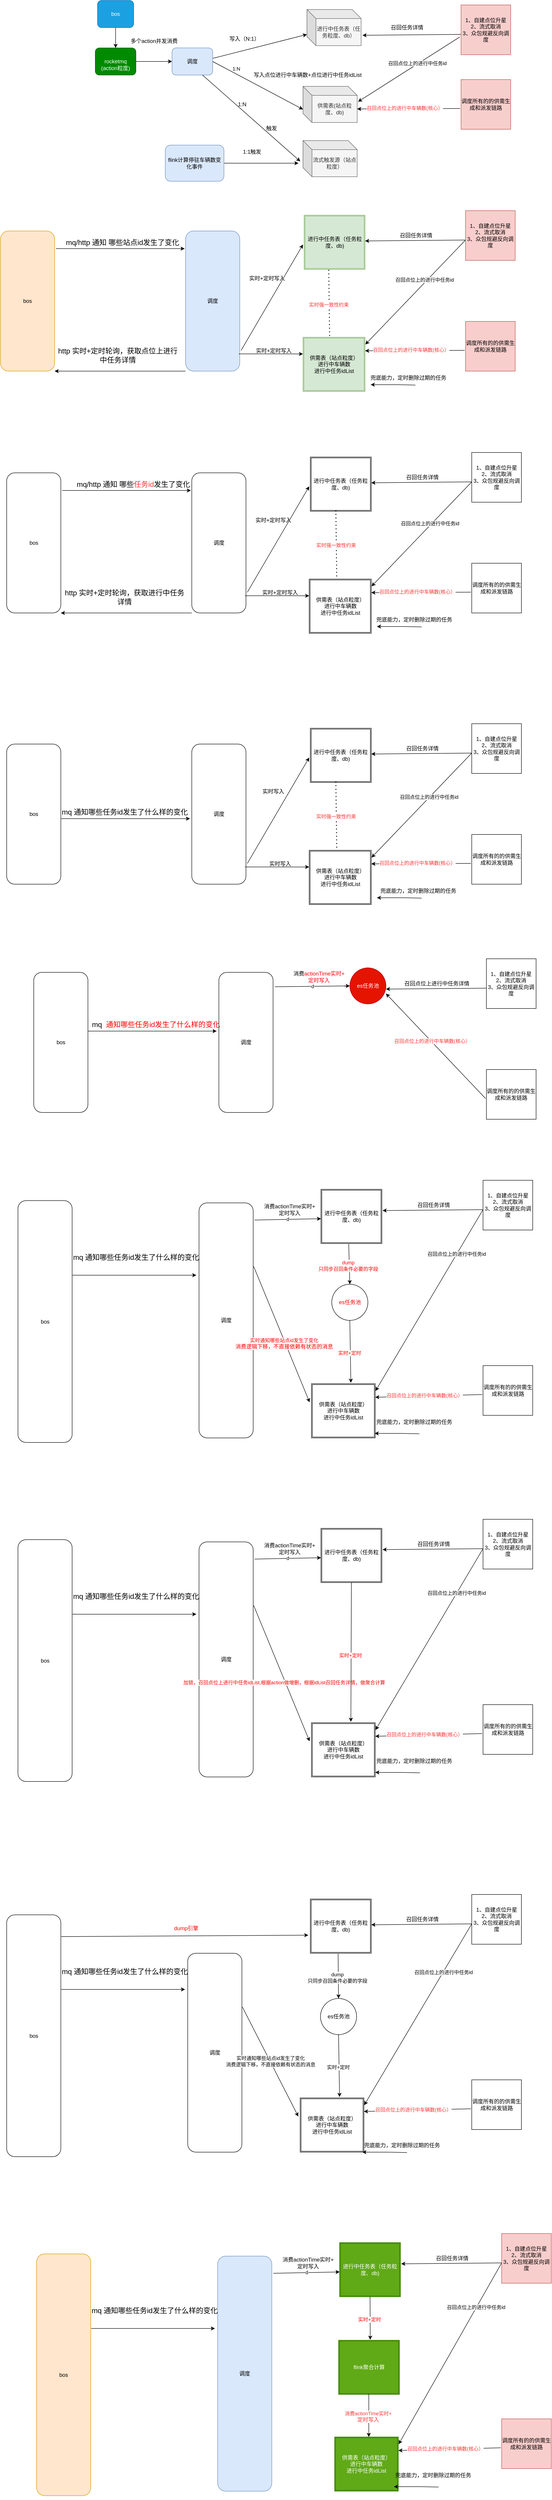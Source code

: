 <mxfile version="22.1.7" type="github">
  <diagram name="Page-1" id="kT9_dr_BF-10qV57XZLN">
    <mxGraphModel dx="1562" dy="862" grid="0" gridSize="10" guides="1" tooltips="1" connect="1" arrows="1" fold="1" page="0" pageScale="1" pageWidth="850" pageHeight="1100" background="none" math="0" shadow="0">
      <root>
        <mxCell id="0" />
        <mxCell id="1" parent="0" />
        <mxCell id="4MUZql2UYZA6WcCp4JFE-1" value="bos" style="rounded=1;whiteSpace=wrap;html=1;fillColor=#1ba1e2;fontColor=#ffffff;strokeColor=#006EAF;" parent="1" vertex="1">
          <mxGeometry x="245" width="80" height="60" as="geometry" />
        </mxCell>
        <mxCell id="4MUZql2UYZA6WcCp4JFE-3" value="&lt;br&gt;rocketmq&lt;br&gt;(action粒度)" style="rounded=1;whiteSpace=wrap;html=1;fillColor=#008a00;fontColor=#ffffff;strokeColor=#005700;" parent="1" vertex="1">
          <mxGeometry x="240" y="105" width="90" height="60" as="geometry" />
        </mxCell>
        <mxCell id="4MUZql2UYZA6WcCp4JFE-4" value="调度" style="rounded=1;whiteSpace=wrap;html=1;fillColor=#dae8fc;strokeColor=#6c8ebf;" parent="1" vertex="1">
          <mxGeometry x="410" y="105" width="90" height="60" as="geometry" />
        </mxCell>
        <mxCell id="4MUZql2UYZA6WcCp4JFE-6" value="进行中任务表（任务粒度、db）" style="shape=cube;whiteSpace=wrap;html=1;boundedLbl=1;backgroundOutline=1;darkOpacity=0.05;darkOpacity2=0.1;fillColor=#f5f5f5;strokeColor=#666666;fontColor=#333333;" parent="1" vertex="1">
          <mxGeometry x="708.75" y="20" width="120" height="80" as="geometry" />
        </mxCell>
        <mxCell id="4MUZql2UYZA6WcCp4JFE-7" value="供需表(站点粒度、db)" style="shape=cube;whiteSpace=wrap;html=1;boundedLbl=1;backgroundOutline=1;darkOpacity=0.05;darkOpacity2=0.1;fillColor=#f5f5f5;strokeColor=#666666;fontColor=#333333;" parent="1" vertex="1">
          <mxGeometry x="700" y="190" width="120" height="80" as="geometry" />
        </mxCell>
        <mxCell id="4MUZql2UYZA6WcCp4JFE-9" value="" style="endArrow=classic;html=1;rounded=0;exitX=1.008;exitY=0.383;exitDx=0;exitDy=0;exitPerimeter=0;" parent="1" source="4MUZql2UYZA6WcCp4JFE-4" target="4MUZql2UYZA6WcCp4JFE-6" edge="1">
          <mxGeometry width="50" height="50" relative="1" as="geometry">
            <mxPoint x="490" y="340" as="sourcePoint" />
            <mxPoint x="540" y="290" as="targetPoint" />
          </mxGeometry>
        </mxCell>
        <mxCell id="4MUZql2UYZA6WcCp4JFE-10" value="" style="endArrow=classic;html=1;rounded=0;exitX=1;exitY=0.5;exitDx=0;exitDy=0;entryX=0;entryY=0.638;entryDx=0;entryDy=0;entryPerimeter=0;" parent="1" source="4MUZql2UYZA6WcCp4JFE-4" target="4MUZql2UYZA6WcCp4JFE-7" edge="1">
          <mxGeometry width="50" height="50" relative="1" as="geometry">
            <mxPoint x="490" y="340" as="sourcePoint" />
            <mxPoint x="540" y="290" as="targetPoint" />
          </mxGeometry>
        </mxCell>
        <mxCell id="4MUZql2UYZA6WcCp4JFE-25" value="1:N" style="edgeLabel;html=1;align=center;verticalAlign=middle;resizable=0;points=[];" parent="4MUZql2UYZA6WcCp4JFE-10" vertex="1" connectable="0">
          <mxGeometry x="-0.644" y="4" relative="1" as="geometry">
            <mxPoint x="14" as="offset" />
          </mxGeometry>
        </mxCell>
        <mxCell id="4MUZql2UYZA6WcCp4JFE-11" value="写入（N:1）" style="text;html=1;align=center;verticalAlign=middle;resizable=0;points=[];autosize=1;strokeColor=none;fillColor=none;" parent="1" vertex="1">
          <mxGeometry x="525" y="70" width="90" height="30" as="geometry" />
        </mxCell>
        <mxCell id="4MUZql2UYZA6WcCp4JFE-12" value="写入点位进行中车辆数+点位进行中任务idList" style="text;html=1;align=center;verticalAlign=middle;resizable=0;points=[];autosize=1;strokeColor=none;fillColor=none;" parent="1" vertex="1">
          <mxGeometry x="580" y="150" width="260" height="30" as="geometry" />
        </mxCell>
        <mxCell id="4MUZql2UYZA6WcCp4JFE-14" value="" style="endArrow=classic;html=1;rounded=0;exitX=1;exitY=0.5;exitDx=0;exitDy=0;entryX=0;entryY=0.5;entryDx=0;entryDy=0;" parent="1" source="4MUZql2UYZA6WcCp4JFE-3" target="4MUZql2UYZA6WcCp4JFE-4" edge="1">
          <mxGeometry width="50" height="50" relative="1" as="geometry">
            <mxPoint x="340" y="130" as="sourcePoint" />
            <mxPoint x="290" y="130" as="targetPoint" />
          </mxGeometry>
        </mxCell>
        <mxCell id="4MUZql2UYZA6WcCp4JFE-18" value="流式触发源（站点粒度）" style="shape=cube;whiteSpace=wrap;html=1;boundedLbl=1;backgroundOutline=1;darkOpacity=0.05;darkOpacity2=0.1;fillColor=#f5f5f5;strokeColor=#666666;fontColor=#333333;" parent="1" vertex="1">
          <mxGeometry x="700" y="310" width="120" height="80" as="geometry" />
        </mxCell>
        <mxCell id="4MUZql2UYZA6WcCp4JFE-19" value="" style="endArrow=classic;html=1;rounded=0;entryX=-0.05;entryY=0.575;entryDx=0;entryDy=0;entryPerimeter=0;exitX=0.75;exitY=1;exitDx=0;exitDy=0;" parent="1" source="4MUZql2UYZA6WcCp4JFE-4" target="4MUZql2UYZA6WcCp4JFE-18" edge="1">
          <mxGeometry width="50" height="50" relative="1" as="geometry">
            <mxPoint x="410" y="170" as="sourcePoint" />
            <mxPoint x="690" y="350" as="targetPoint" />
            <Array as="points" />
          </mxGeometry>
        </mxCell>
        <mxCell id="4MUZql2UYZA6WcCp4JFE-20" value="触发" style="text;html=1;align=center;verticalAlign=middle;resizable=0;points=[];autosize=1;strokeColor=none;fillColor=none;" parent="1" vertex="1">
          <mxGeometry x="605" y="268" width="50" height="30" as="geometry" />
        </mxCell>
        <mxCell id="4MUZql2UYZA6WcCp4JFE-21" value="" style="endArrow=classic;html=1;rounded=0;exitX=1;exitY=0.5;exitDx=0;exitDy=0;" parent="1" source="4MUZql2UYZA6WcCp4JFE-22" edge="1">
          <mxGeometry width="50" height="50" relative="1" as="geometry">
            <mxPoint x="520" y="410" as="sourcePoint" />
            <mxPoint x="690" y="360" as="targetPoint" />
          </mxGeometry>
        </mxCell>
        <mxCell id="4MUZql2UYZA6WcCp4JFE-22" value="flink计算停驻车辆数变化事件" style="rounded=1;whiteSpace=wrap;html=1;fillColor=#dae8fc;strokeColor=#6c8ebf;" parent="1" vertex="1">
          <mxGeometry x="395" y="320" width="130" height="80" as="geometry" />
        </mxCell>
        <mxCell id="4MUZql2UYZA6WcCp4JFE-23" value="触发" style="text;html=1;align=center;verticalAlign=middle;resizable=0;points=[];autosize=1;strokeColor=none;fillColor=none;" parent="1" vertex="1">
          <mxGeometry x="570" y="320" width="50" height="30" as="geometry" />
        </mxCell>
        <mxCell id="4MUZql2UYZA6WcCp4JFE-26" value="1:N" style="text;html=1;align=center;verticalAlign=middle;resizable=0;points=[];autosize=1;strokeColor=none;fillColor=none;" parent="1" vertex="1">
          <mxGeometry x="545" y="215" width="40" height="30" as="geometry" />
        </mxCell>
        <mxCell id="4MUZql2UYZA6WcCp4JFE-27" value="1:1" style="text;html=1;align=center;verticalAlign=middle;resizable=0;points=[];autosize=1;strokeColor=none;fillColor=none;" parent="1" vertex="1">
          <mxGeometry x="555" y="320" width="40" height="30" as="geometry" />
        </mxCell>
        <mxCell id="4MUZql2UYZA6WcCp4JFE-28" value="多个action并发消费" style="text;html=1;align=center;verticalAlign=middle;resizable=0;points=[];autosize=1;strokeColor=none;fillColor=none;" parent="1" vertex="1">
          <mxGeometry x="305" y="75" width="130" height="30" as="geometry" />
        </mxCell>
        <mxCell id="X4xyX6ZAneE_ti3FvR2u-1" value="bos" style="rounded=1;whiteSpace=wrap;html=1;fillColor=#ffe6cc;strokeColor=#d79b00;" parent="1" vertex="1">
          <mxGeometry x="30" y="510" width="120" height="310" as="geometry" />
        </mxCell>
        <mxCell id="X4xyX6ZAneE_ti3FvR2u-2" value="调度" style="rounded=1;whiteSpace=wrap;html=1;fillColor=#dae8fc;strokeColor=#6c8ebf;" parent="1" vertex="1">
          <mxGeometry x="440" y="510" width="120" height="310" as="geometry" />
        </mxCell>
        <mxCell id="X4xyX6ZAneE_ti3FvR2u-3" value="" style="endArrow=classic;html=1;rounded=0;exitX=1.025;exitY=0.126;exitDx=0;exitDy=0;exitPerimeter=0;entryX=-0.017;entryY=0.126;entryDx=0;entryDy=0;entryPerimeter=0;" parent="1" source="X4xyX6ZAneE_ti3FvR2u-1" target="X4xyX6ZAneE_ti3FvR2u-2" edge="1">
          <mxGeometry width="50" height="50" relative="1" as="geometry">
            <mxPoint x="180" y="549" as="sourcePoint" />
            <mxPoint x="440" y="549" as="targetPoint" />
          </mxGeometry>
        </mxCell>
        <mxCell id="X4xyX6ZAneE_ti3FvR2u-4" value="mq/http 通知 哪些站点id发生了变化" style="text;html=1;align=center;verticalAlign=middle;resizable=0;points=[];autosize=1;strokeColor=none;fillColor=none;fontSize=16;" parent="1" vertex="1">
          <mxGeometry x="165" y="520" width="270" height="30" as="geometry" />
        </mxCell>
        <mxCell id="X4xyX6ZAneE_ti3FvR2u-5" value="" style="endArrow=classic;html=1;rounded=0;entryX=1;entryY=1;entryDx=0;entryDy=0;exitX=0;exitY=1;exitDx=0;exitDy=0;" parent="1" source="X4xyX6ZAneE_ti3FvR2u-2" target="X4xyX6ZAneE_ti3FvR2u-1" edge="1">
          <mxGeometry width="50" height="50" relative="1" as="geometry">
            <mxPoint x="370" y="660" as="sourcePoint" />
            <mxPoint x="290" y="660" as="targetPoint" />
          </mxGeometry>
        </mxCell>
        <mxCell id="X4xyX6ZAneE_ti3FvR2u-6" value="http 实时+定时轮询，获取点位上进行中任务详情" style="text;html=1;strokeColor=none;fillColor=none;align=center;verticalAlign=middle;whiteSpace=wrap;rounded=0;fontSize=16;" parent="1" vertex="1">
          <mxGeometry x="150" y="770" width="280" height="30" as="geometry" />
        </mxCell>
        <mxCell id="X4xyX6ZAneE_ti3FvR2u-8" value="" style="endArrow=classic;html=1;rounded=0;exitX=1.025;exitY=0.852;exitDx=0;exitDy=0;exitPerimeter=0;" parent="1" source="X4xyX6ZAneE_ti3FvR2u-2" edge="1">
          <mxGeometry width="50" height="50" relative="1" as="geometry">
            <mxPoint x="560" y="551.5" as="sourcePoint" />
            <mxPoint x="700" y="540" as="targetPoint" />
            <Array as="points" />
          </mxGeometry>
        </mxCell>
        <mxCell id="X4xyX6ZAneE_ti3FvR2u-19" value="供需表（站点粒度）&lt;br&gt;进行中车辆数&lt;br&gt;进行中任务idList" style="shape=ext;double=1;rounded=0;whiteSpace=wrap;html=1;fillColor=#d5e8d4;strokeColor=#82b366;" parent="1" vertex="1">
          <mxGeometry x="700" y="745" width="137.5" height="120" as="geometry" />
        </mxCell>
        <mxCell id="X4xyX6ZAneE_ti3FvR2u-21" value="" style="endArrow=classic;html=1;rounded=0;exitX=0.983;exitY=0.877;exitDx=0;exitDy=0;exitPerimeter=0;entryX=0;entryY=0.308;entryDx=0;entryDy=0;entryPerimeter=0;" parent="1" source="X4xyX6ZAneE_ti3FvR2u-2" target="X4xyX6ZAneE_ti3FvR2u-19" edge="1">
          <mxGeometry width="50" height="50" relative="1" as="geometry">
            <mxPoint x="450" y="680" as="sourcePoint" />
            <mxPoint x="670" y="740" as="targetPoint" />
          </mxGeometry>
        </mxCell>
        <mxCell id="X4xyX6ZAneE_ti3FvR2u-22" value="实时+定时写入" style="text;html=1;align=center;verticalAlign=middle;resizable=0;points=[];autosize=1;strokeColor=none;fillColor=none;" parent="1" vertex="1">
          <mxGeometry x="585" y="760" width="100" height="30" as="geometry" />
        </mxCell>
        <mxCell id="X4xyX6ZAneE_ti3FvR2u-24" value="实时+定时写入" style="text;html=1;align=center;verticalAlign=middle;resizable=0;points=[];autosize=1;strokeColor=none;fillColor=none;" parent="1" vertex="1">
          <mxGeometry x="570" y="600" width="100" height="30" as="geometry" />
        </mxCell>
        <mxCell id="X4xyX6ZAneE_ti3FvR2u-25" value="bos" style="rounded=1;whiteSpace=wrap;html=1;" parent="1" vertex="1">
          <mxGeometry x="103.75" y="2150" width="120" height="310" as="geometry" />
        </mxCell>
        <mxCell id="X4xyX6ZAneE_ti3FvR2u-26" value="调度" style="rounded=1;whiteSpace=wrap;html=1;" parent="1" vertex="1">
          <mxGeometry x="513.75" y="2150" width="120" height="310" as="geometry" />
        </mxCell>
        <mxCell id="X4xyX6ZAneE_ti3FvR2u-27" value="" style="endArrow=classic;html=1;rounded=0;exitX=1.025;exitY=0.126;exitDx=0;exitDy=0;exitPerimeter=0;entryX=-0.017;entryY=0.126;entryDx=0;entryDy=0;entryPerimeter=0;" parent="1" edge="1">
          <mxGeometry width="50" height="50" relative="1" as="geometry">
            <mxPoint x="223.79" y="2280" as="sourcePoint" />
            <mxPoint x="508.75" y="2280" as="targetPoint" />
          </mxGeometry>
        </mxCell>
        <mxCell id="X4xyX6ZAneE_ti3FvR2u-28" value="mq&amp;nbsp; &lt;font color=&quot;#ff0000&quot;&gt;通知哪些任务id发生了什么样的变化&lt;/font&gt;" style="text;html=1;align=center;verticalAlign=middle;resizable=0;points=[];autosize=1;strokeColor=none;fillColor=none;fontSize=16;" parent="1" vertex="1">
          <mxGeometry x="218.75" y="2250" width="310" height="30" as="geometry" />
        </mxCell>
        <mxCell id="X4xyX6ZAneE_ti3FvR2u-31" value="es任务池" style="ellipse;whiteSpace=wrap;html=1;aspect=fixed;fillColor=#e51400;fontColor=#ffffff;strokeColor=#B20000;" parent="1" vertex="1">
          <mxGeometry x="803.75" y="2140" width="80" height="80" as="geometry" />
        </mxCell>
        <mxCell id="X4xyX6ZAneE_ti3FvR2u-32" value="d" style="endArrow=classic;html=1;rounded=0;exitX=1.033;exitY=0.103;exitDx=0;exitDy=0;exitPerimeter=0;entryX=0;entryY=0.5;entryDx=0;entryDy=0;" parent="1" source="X4xyX6ZAneE_ti3FvR2u-26" target="X4xyX6ZAneE_ti3FvR2u-31" edge="1">
          <mxGeometry width="50" height="50" relative="1" as="geometry">
            <mxPoint x="633.75" y="2191.5" as="sourcePoint" />
            <mxPoint x="793.75" y="2188" as="targetPoint" />
            <Array as="points" />
          </mxGeometry>
        </mxCell>
        <mxCell id="X4xyX6ZAneE_ti3FvR2u-37" value="消费&lt;font color=&quot;#ff0000&quot;&gt;actionTime实时+&lt;br&gt;定时写入&lt;/font&gt;" style="text;html=1;align=center;verticalAlign=middle;resizable=0;points=[];autosize=1;strokeColor=none;fillColor=none;" parent="1" vertex="1">
          <mxGeometry x="665" y="2140" width="140" height="40" as="geometry" />
        </mxCell>
        <mxCell id="X4xyX6ZAneE_ti3FvR2u-39" value="" style="endArrow=classic;html=1;rounded=0;entryX=1.005;entryY=0.451;entryDx=0;entryDy=0;entryPerimeter=0;" parent="1" edge="1">
          <mxGeometry width="50" height="50" relative="1" as="geometry">
            <mxPoint x="949.05" y="850.88" as="sourcePoint" />
            <mxPoint x="850.0" y="850.0" as="targetPoint" />
            <Array as="points">
              <mxPoint x="910" y="850" />
            </Array>
          </mxGeometry>
        </mxCell>
        <mxCell id="X4xyX6ZAneE_ti3FvR2u-40" value="兜底能力，定时删除过期的任务" style="text;html=1;align=center;verticalAlign=middle;resizable=0;points=[];autosize=1;strokeColor=none;fillColor=none;" parent="1" vertex="1">
          <mxGeometry x="837.5" y="820" width="190" height="30" as="geometry" />
        </mxCell>
        <mxCell id="lSSjZ6uWFVWfRWVECBId-1" value="" style="endArrow=classic;html=1;rounded=0;entryX=1.017;entryY=0.425;entryDx=0;entryDy=0;entryPerimeter=0;exitX=-0.027;exitY=0.645;exitDx=0;exitDy=0;exitPerimeter=0;" parent="1" source="lSSjZ6uWFVWfRWVECBId-7" target="4MUZql2UYZA6WcCp4JFE-7" edge="1">
          <mxGeometry width="50" height="50" relative="1" as="geometry">
            <mxPoint x="970" y="240" as="sourcePoint" />
            <mxPoint x="980" y="208" as="targetPoint" />
          </mxGeometry>
        </mxCell>
        <mxCell id="lSSjZ6uWFVWfRWVECBId-189" value="召回点位上的进行中任务id" style="edgeLabel;html=1;align=center;verticalAlign=middle;resizable=0;points=[];" parent="lSSjZ6uWFVWfRWVECBId-1" vertex="1" connectable="0">
          <mxGeometry x="-0.175" y="-2" relative="1" as="geometry">
            <mxPoint as="offset" />
          </mxGeometry>
        </mxCell>
        <mxCell id="lSSjZ6uWFVWfRWVECBId-2" value="" style="endArrow=classic;html=1;rounded=0;entryX=1.025;entryY=0.713;entryDx=0;entryDy=0;entryPerimeter=0;exitX=0.018;exitY=0.591;exitDx=0;exitDy=0;exitPerimeter=0;" parent="1" source="lSSjZ6uWFVWfRWVECBId-7" target="4MUZql2UYZA6WcCp4JFE-6" edge="1">
          <mxGeometry width="50" height="50" relative="1" as="geometry">
            <mxPoint x="990" y="80" as="sourcePoint" />
            <mxPoint x="950" y="80" as="targetPoint" />
          </mxGeometry>
        </mxCell>
        <mxCell id="lSSjZ6uWFVWfRWVECBId-7" value="1、自建点位升星&lt;br&gt;2、流式取消&lt;br&gt;3、众包规避反向调度" style="whiteSpace=wrap;html=1;aspect=fixed;fillColor=#f8cecc;strokeColor=#b85450;" parent="1" vertex="1">
          <mxGeometry x="1050" y="10" width="110" height="110" as="geometry" />
        </mxCell>
        <mxCell id="lSSjZ6uWFVWfRWVECBId-9" value="召回任务详情" style="text;html=1;align=center;verticalAlign=middle;resizable=0;points=[];autosize=1;strokeColor=none;fillColor=none;" parent="1" vertex="1">
          <mxGeometry x="880" y="45" width="100" height="30" as="geometry" />
        </mxCell>
        <mxCell id="lSSjZ6uWFVWfRWVECBId-12" value="调度所有的的供需生成和派发链路" style="whiteSpace=wrap;html=1;aspect=fixed;fillColor=#f8cecc;strokeColor=#b85450;" parent="1" vertex="1">
          <mxGeometry x="1050" y="175" width="110" height="110" as="geometry" />
        </mxCell>
        <mxCell id="lSSjZ6uWFVWfRWVECBId-13" value="" style="endArrow=classic;html=1;rounded=0;entryX=0;entryY=0;entryDx=120;entryDy=50;entryPerimeter=0;exitX=-0.018;exitY=0.582;exitDx=0;exitDy=0;exitPerimeter=0;" parent="1" source="lSSjZ6uWFVWfRWVECBId-12" target="4MUZql2UYZA6WcCp4JFE-7" edge="1">
          <mxGeometry width="50" height="50" relative="1" as="geometry">
            <mxPoint x="930" y="285" as="sourcePoint" />
            <mxPoint x="980" y="235" as="targetPoint" />
          </mxGeometry>
        </mxCell>
        <mxCell id="lSSjZ6uWFVWfRWVECBId-14" value="&lt;font color=&quot;#ff3333&quot;&gt;召回点位上的进行中车辆数(核心）&lt;/font&gt;" style="edgeLabel;html=1;align=center;verticalAlign=middle;resizable=0;points=[];" parent="lSSjZ6uWFVWfRWVECBId-13" vertex="1" connectable="0">
          <mxGeometry x="0.084" y="-2" relative="1" as="geometry">
            <mxPoint as="offset" />
          </mxGeometry>
        </mxCell>
        <mxCell id="lSSjZ6uWFVWfRWVECBId-18" value="" style="endArrow=classic;html=1;rounded=0;entryX=0.5;entryY=0;entryDx=0;entryDy=0;exitX=0.5;exitY=1;exitDx=0;exitDy=0;" parent="1" source="4MUZql2UYZA6WcCp4JFE-1" target="4MUZql2UYZA6WcCp4JFE-3" edge="1">
          <mxGeometry width="50" height="50" relative="1" as="geometry">
            <mxPoint x="165" y="110" as="sourcePoint" />
            <mxPoint x="215" y="60" as="targetPoint" />
          </mxGeometry>
        </mxCell>
        <mxCell id="lSSjZ6uWFVWfRWVECBId-35" value="进行中任务表（任务粒度、db)" style="shape=ext;double=1;rounded=0;whiteSpace=wrap;html=1;fillColor=#d5e8d4;strokeColor=#82b366;" parent="1" vertex="1">
          <mxGeometry x="702.5" y="475" width="135" height="120" as="geometry" />
        </mxCell>
        <mxCell id="lSSjZ6uWFVWfRWVECBId-36" value="" style="endArrow=classic;html=1;rounded=0;entryX=1.005;entryY=0.133;entryDx=0;entryDy=0;entryPerimeter=0;exitX=0;exitY=0.591;exitDx=0;exitDy=0;exitPerimeter=0;" parent="1" source="lSSjZ6uWFVWfRWVECBId-44" target="X4xyX6ZAneE_ti3FvR2u-19" edge="1">
          <mxGeometry width="50" height="50" relative="1" as="geometry">
            <mxPoint x="1067" y="611" as="sourcePoint" />
            <mxPoint x="842" y="754" as="targetPoint" />
          </mxGeometry>
        </mxCell>
        <mxCell id="lSSjZ6uWFVWfRWVECBId-188" value="召回点位上的进行中任务id" style="edgeLabel;html=1;align=center;verticalAlign=middle;resizable=0;points=[];" parent="lSSjZ6uWFVWfRWVECBId-36" vertex="1" connectable="0">
          <mxGeometry x="-0.216" y="-4" relative="1" as="geometry">
            <mxPoint x="-1" as="offset" />
          </mxGeometry>
        </mxCell>
        <mxCell id="lSSjZ6uWFVWfRWVECBId-38" value="召回任务详情" style="text;html=1;align=center;verticalAlign=middle;resizable=0;points=[];autosize=1;strokeColor=none;fillColor=none;" parent="1" vertex="1">
          <mxGeometry x="900" y="505" width="100" height="30" as="geometry" />
        </mxCell>
        <mxCell id="lSSjZ6uWFVWfRWVECBId-39" value="调度所有的的供需生成和派发链路" style="whiteSpace=wrap;html=1;aspect=fixed;fillColor=#f8cecc;strokeColor=#b85450;" parent="1" vertex="1">
          <mxGeometry x="1060" y="710" width="110" height="110" as="geometry" />
        </mxCell>
        <mxCell id="lSSjZ6uWFVWfRWVECBId-40" value="" style="endArrow=classic;html=1;rounded=0;entryX=1;entryY=0.25;entryDx=0;entryDy=0;exitX=-0.018;exitY=0.582;exitDx=0;exitDy=0;exitPerimeter=0;" parent="1" source="lSSjZ6uWFVWfRWVECBId-39" target="X4xyX6ZAneE_ti3FvR2u-19" edge="1">
          <mxGeometry width="50" height="50" relative="1" as="geometry">
            <mxPoint x="950" y="815" as="sourcePoint" />
            <mxPoint x="840" y="770" as="targetPoint" />
          </mxGeometry>
        </mxCell>
        <mxCell id="lSSjZ6uWFVWfRWVECBId-41" value="&lt;font color=&quot;#ff3333&quot;&gt;召回点位上的进行中车辆数(核心）&lt;/font&gt;" style="edgeLabel;html=1;align=center;verticalAlign=middle;resizable=0;points=[];" parent="lSSjZ6uWFVWfRWVECBId-40" vertex="1" connectable="0">
          <mxGeometry x="0.084" y="-2" relative="1" as="geometry">
            <mxPoint as="offset" />
          </mxGeometry>
        </mxCell>
        <mxCell id="lSSjZ6uWFVWfRWVECBId-43" value="" style="endArrow=classic;html=1;rounded=0;entryX=1.025;entryY=0.713;entryDx=0;entryDy=0;entryPerimeter=0;exitX=0.018;exitY=0.591;exitDx=0;exitDy=0;exitPerimeter=0;" parent="1" source="lSSjZ6uWFVWfRWVECBId-44" edge="1">
          <mxGeometry width="50" height="50" relative="1" as="geometry">
            <mxPoint x="1014.5" y="535" as="sourcePoint" />
            <mxPoint x="837.5" y="532" as="targetPoint" />
          </mxGeometry>
        </mxCell>
        <mxCell id="lSSjZ6uWFVWfRWVECBId-44" value="1、自建点位升星&lt;br&gt;2、流式取消&lt;br&gt;3、众包规避反向调度" style="whiteSpace=wrap;html=1;aspect=fixed;fillColor=#f8cecc;strokeColor=#b85450;" parent="1" vertex="1">
          <mxGeometry x="1060" y="465" width="110" height="110" as="geometry" />
        </mxCell>
        <mxCell id="lSSjZ6uWFVWfRWVECBId-46" value="bos" style="rounded=1;whiteSpace=wrap;html=1;" parent="1" vertex="1">
          <mxGeometry x="43.75" y="1045" width="120" height="310" as="geometry" />
        </mxCell>
        <mxCell id="lSSjZ6uWFVWfRWVECBId-47" value="调度" style="rounded=1;whiteSpace=wrap;html=1;" parent="1" vertex="1">
          <mxGeometry x="453.75" y="1045" width="120" height="310" as="geometry" />
        </mxCell>
        <mxCell id="lSSjZ6uWFVWfRWVECBId-48" value="" style="endArrow=classic;html=1;rounded=0;exitX=1.025;exitY=0.126;exitDx=0;exitDy=0;exitPerimeter=0;entryX=-0.017;entryY=0.126;entryDx=0;entryDy=0;entryPerimeter=0;" parent="1" source="lSSjZ6uWFVWfRWVECBId-46" target="lSSjZ6uWFVWfRWVECBId-47" edge="1">
          <mxGeometry width="50" height="50" relative="1" as="geometry">
            <mxPoint x="193.75" y="1084" as="sourcePoint" />
            <mxPoint x="453.75" y="1084" as="targetPoint" />
          </mxGeometry>
        </mxCell>
        <mxCell id="lSSjZ6uWFVWfRWVECBId-49" value="mq/http 通知 哪些&lt;font color=&quot;#ff3333&quot;&gt;任务id&lt;/font&gt;发生了变化" style="text;html=1;align=center;verticalAlign=middle;resizable=0;points=[];autosize=1;strokeColor=none;fillColor=none;fontSize=16;" parent="1" vertex="1">
          <mxGeometry x="188.75" y="1055" width="270" height="30" as="geometry" />
        </mxCell>
        <mxCell id="lSSjZ6uWFVWfRWVECBId-50" value="" style="endArrow=classic;html=1;rounded=0;entryX=1;entryY=1;entryDx=0;entryDy=0;exitX=0;exitY=1;exitDx=0;exitDy=0;" parent="1" source="lSSjZ6uWFVWfRWVECBId-47" target="lSSjZ6uWFVWfRWVECBId-46" edge="1">
          <mxGeometry width="50" height="50" relative="1" as="geometry">
            <mxPoint x="383.75" y="1195" as="sourcePoint" />
            <mxPoint x="303.75" y="1195" as="targetPoint" />
          </mxGeometry>
        </mxCell>
        <mxCell id="lSSjZ6uWFVWfRWVECBId-51" value="http 实时+定时轮询，获取进行中任务详情" style="text;html=1;strokeColor=none;fillColor=none;align=center;verticalAlign=middle;whiteSpace=wrap;rounded=0;fontSize=16;" parent="1" vertex="1">
          <mxGeometry x="164.75" y="1305" width="280" height="30" as="geometry" />
        </mxCell>
        <mxCell id="lSSjZ6uWFVWfRWVECBId-52" value="" style="endArrow=classic;html=1;rounded=0;exitX=1.025;exitY=0.852;exitDx=0;exitDy=0;exitPerimeter=0;" parent="1" source="lSSjZ6uWFVWfRWVECBId-47" edge="1">
          <mxGeometry width="50" height="50" relative="1" as="geometry">
            <mxPoint x="573.75" y="1086.5" as="sourcePoint" />
            <mxPoint x="713.75" y="1075" as="targetPoint" />
            <Array as="points" />
          </mxGeometry>
        </mxCell>
        <mxCell id="lSSjZ6uWFVWfRWVECBId-53" value="供需表（站点粒度）&lt;br&gt;进行中车辆数&lt;br&gt;进行中任务idList" style="shape=ext;double=1;rounded=0;whiteSpace=wrap;html=1;" parent="1" vertex="1">
          <mxGeometry x="713.75" y="1280" width="137.5" height="120" as="geometry" />
        </mxCell>
        <mxCell id="lSSjZ6uWFVWfRWVECBId-54" value="" style="endArrow=classic;html=1;rounded=0;exitX=0.983;exitY=0.877;exitDx=0;exitDy=0;exitPerimeter=0;entryX=0;entryY=0.308;entryDx=0;entryDy=0;entryPerimeter=0;" parent="1" source="lSSjZ6uWFVWfRWVECBId-47" target="lSSjZ6uWFVWfRWVECBId-53" edge="1">
          <mxGeometry width="50" height="50" relative="1" as="geometry">
            <mxPoint x="463.75" y="1215" as="sourcePoint" />
            <mxPoint x="683.75" y="1275" as="targetPoint" />
          </mxGeometry>
        </mxCell>
        <mxCell id="lSSjZ6uWFVWfRWVECBId-55" value="实时+定时写入" style="text;html=1;align=center;verticalAlign=middle;resizable=0;points=[];autosize=1;strokeColor=none;fillColor=none;" parent="1" vertex="1">
          <mxGeometry x="598.75" y="1295" width="100" height="30" as="geometry" />
        </mxCell>
        <mxCell id="lSSjZ6uWFVWfRWVECBId-56" value="实时+定时写入" style="text;html=1;align=center;verticalAlign=middle;resizable=0;points=[];autosize=1;strokeColor=none;fillColor=none;" parent="1" vertex="1">
          <mxGeometry x="583.75" y="1135" width="100" height="30" as="geometry" />
        </mxCell>
        <mxCell id="lSSjZ6uWFVWfRWVECBId-57" value="" style="endArrow=classic;html=1;rounded=0;entryX=1.005;entryY=0.451;entryDx=0;entryDy=0;entryPerimeter=0;" parent="1" edge="1">
          <mxGeometry width="50" height="50" relative="1" as="geometry">
            <mxPoint x="962.8" y="1385.88" as="sourcePoint" />
            <mxPoint x="863.75" y="1385" as="targetPoint" />
            <Array as="points">
              <mxPoint x="923.75" y="1385" />
            </Array>
          </mxGeometry>
        </mxCell>
        <mxCell id="lSSjZ6uWFVWfRWVECBId-58" value="兜底能力，定时删除过期的任务" style="text;html=1;align=center;verticalAlign=middle;resizable=0;points=[];autosize=1;strokeColor=none;fillColor=none;" parent="1" vertex="1">
          <mxGeometry x="851.25" y="1355" width="190" height="30" as="geometry" />
        </mxCell>
        <mxCell id="lSSjZ6uWFVWfRWVECBId-59" value="进行中任务表（任务粒度、db)" style="shape=ext;double=1;rounded=0;whiteSpace=wrap;html=1;" parent="1" vertex="1">
          <mxGeometry x="716.25" y="1010" width="135" height="120" as="geometry" />
        </mxCell>
        <mxCell id="lSSjZ6uWFVWfRWVECBId-60" value="" style="endArrow=classic;html=1;rounded=0;entryX=1.005;entryY=0.133;entryDx=0;entryDy=0;entryPerimeter=0;exitX=0;exitY=0.591;exitDx=0;exitDy=0;exitPerimeter=0;" parent="1" source="lSSjZ6uWFVWfRWVECBId-67" target="lSSjZ6uWFVWfRWVECBId-53" edge="1">
          <mxGeometry width="50" height="50" relative="1" as="geometry">
            <mxPoint x="1080.75" y="1146" as="sourcePoint" />
            <mxPoint x="855.75" y="1289" as="targetPoint" />
          </mxGeometry>
        </mxCell>
        <mxCell id="lSSjZ6uWFVWfRWVECBId-187" value="召回点位上的进行中任务id" style="edgeLabel;html=1;align=center;verticalAlign=middle;resizable=0;points=[];" parent="lSSjZ6uWFVWfRWVECBId-60" vertex="1" connectable="0">
          <mxGeometry x="-0.184" y="-3" relative="1" as="geometry">
            <mxPoint as="offset" />
          </mxGeometry>
        </mxCell>
        <mxCell id="lSSjZ6uWFVWfRWVECBId-62" value="召回任务详情" style="text;html=1;align=center;verticalAlign=middle;resizable=0;points=[];autosize=1;strokeColor=none;fillColor=none;" parent="1" vertex="1">
          <mxGeometry x="913.75" y="1040" width="100" height="30" as="geometry" />
        </mxCell>
        <mxCell id="lSSjZ6uWFVWfRWVECBId-63" value="调度所有的的供需生成和派发链路" style="whiteSpace=wrap;html=1;aspect=fixed;" parent="1" vertex="1">
          <mxGeometry x="1073.75" y="1245" width="110" height="110" as="geometry" />
        </mxCell>
        <mxCell id="lSSjZ6uWFVWfRWVECBId-64" value="" style="endArrow=classic;html=1;rounded=0;entryX=1;entryY=0.25;entryDx=0;entryDy=0;exitX=-0.018;exitY=0.582;exitDx=0;exitDy=0;exitPerimeter=0;" parent="1" source="lSSjZ6uWFVWfRWVECBId-63" target="lSSjZ6uWFVWfRWVECBId-53" edge="1">
          <mxGeometry width="50" height="50" relative="1" as="geometry">
            <mxPoint x="963.75" y="1350" as="sourcePoint" />
            <mxPoint x="853.75" y="1305" as="targetPoint" />
          </mxGeometry>
        </mxCell>
        <mxCell id="lSSjZ6uWFVWfRWVECBId-65" value="&lt;font color=&quot;#ff3333&quot;&gt;召回点位上的进行中车辆数(核心）&lt;/font&gt;" style="edgeLabel;html=1;align=center;verticalAlign=middle;resizable=0;points=[];" parent="lSSjZ6uWFVWfRWVECBId-64" vertex="1" connectable="0">
          <mxGeometry x="0.084" y="-2" relative="1" as="geometry">
            <mxPoint as="offset" />
          </mxGeometry>
        </mxCell>
        <mxCell id="lSSjZ6uWFVWfRWVECBId-66" value="" style="endArrow=classic;html=1;rounded=0;entryX=1.025;entryY=0.713;entryDx=0;entryDy=0;entryPerimeter=0;exitX=0.018;exitY=0.591;exitDx=0;exitDy=0;exitPerimeter=0;" parent="1" source="lSSjZ6uWFVWfRWVECBId-67" edge="1">
          <mxGeometry width="50" height="50" relative="1" as="geometry">
            <mxPoint x="1028.25" y="1070" as="sourcePoint" />
            <mxPoint x="851.25" y="1067" as="targetPoint" />
          </mxGeometry>
        </mxCell>
        <mxCell id="lSSjZ6uWFVWfRWVECBId-67" value="1、自建点位升星&lt;br&gt;2、流式取消&lt;br&gt;3、众包规避反向调度" style="whiteSpace=wrap;html=1;aspect=fixed;" parent="1" vertex="1">
          <mxGeometry x="1073.75" y="1000" width="110" height="110" as="geometry" />
        </mxCell>
        <mxCell id="lSSjZ6uWFVWfRWVECBId-69" value="" style="endArrow=none;dashed=1;html=1;dashPattern=1 3;strokeWidth=2;rounded=0;exitX=0.429;exitY=-0.025;exitDx=0;exitDy=0;exitPerimeter=0;entryX=0.404;entryY=0.992;entryDx=0;entryDy=0;entryPerimeter=0;" parent="1" source="X4xyX6ZAneE_ti3FvR2u-19" target="lSSjZ6uWFVWfRWVECBId-35" edge="1">
          <mxGeometry width="50" height="50" relative="1" as="geometry">
            <mxPoint x="820" y="590" as="sourcePoint" />
            <mxPoint x="870" y="540" as="targetPoint" />
          </mxGeometry>
        </mxCell>
        <mxCell id="lSSjZ6uWFVWfRWVECBId-70" value="&lt;font color=&quot;#ff3333&quot;&gt;实时强一致性约束&lt;/font&gt;" style="edgeLabel;html=1;align=center;verticalAlign=middle;resizable=0;points=[];" parent="lSSjZ6uWFVWfRWVECBId-69" vertex="1" connectable="0">
          <mxGeometry x="-0.067" y="1" relative="1" as="geometry">
            <mxPoint as="offset" />
          </mxGeometry>
        </mxCell>
        <mxCell id="lSSjZ6uWFVWfRWVECBId-71" value="" style="endArrow=none;dashed=1;html=1;dashPattern=1 3;strokeWidth=2;rounded=0;exitX=0.429;exitY=-0.025;exitDx=0;exitDy=0;exitPerimeter=0;entryX=0.404;entryY=0.992;entryDx=0;entryDy=0;entryPerimeter=0;" parent="1" edge="1">
          <mxGeometry width="50" height="50" relative="1" as="geometry">
            <mxPoint x="774.75" y="1274" as="sourcePoint" />
            <mxPoint x="772.75" y="1126" as="targetPoint" />
          </mxGeometry>
        </mxCell>
        <mxCell id="lSSjZ6uWFVWfRWVECBId-72" value="&lt;font color=&quot;#ff3333&quot;&gt;实时强一致性约束&lt;/font&gt;" style="edgeLabel;html=1;align=center;verticalAlign=middle;resizable=0;points=[];" parent="lSSjZ6uWFVWfRWVECBId-71" vertex="1" connectable="0">
          <mxGeometry x="-0.067" y="1" relative="1" as="geometry">
            <mxPoint as="offset" />
          </mxGeometry>
        </mxCell>
        <mxCell id="lSSjZ6uWFVWfRWVECBId-73" value="bos" style="rounded=1;whiteSpace=wrap;html=1;" parent="1" vertex="1">
          <mxGeometry x="43.75" y="1645" width="120" height="310" as="geometry" />
        </mxCell>
        <mxCell id="lSSjZ6uWFVWfRWVECBId-74" value="调度" style="rounded=1;whiteSpace=wrap;html=1;" parent="1" vertex="1">
          <mxGeometry x="453.75" y="1645" width="120" height="310" as="geometry" />
        </mxCell>
        <mxCell id="lSSjZ6uWFVWfRWVECBId-75" value="" style="endArrow=classic;html=1;rounded=0;exitX=1.025;exitY=0.126;exitDx=0;exitDy=0;exitPerimeter=0;entryX=-0.017;entryY=0.126;entryDx=0;entryDy=0;entryPerimeter=0;" parent="1" edge="1">
          <mxGeometry width="50" height="50" relative="1" as="geometry">
            <mxPoint x="164.75" y="1810" as="sourcePoint" />
            <mxPoint x="449.71" y="1810" as="targetPoint" />
          </mxGeometry>
        </mxCell>
        <mxCell id="lSSjZ6uWFVWfRWVECBId-76" value="mq 通知哪些任务id发生了什么样的变化" style="text;html=1;align=center;verticalAlign=middle;resizable=0;points=[];autosize=1;strokeColor=none;fillColor=none;fontSize=16;" parent="1" vertex="1">
          <mxGeometry x="154.75" y="1780" width="300" height="30" as="geometry" />
        </mxCell>
        <mxCell id="lSSjZ6uWFVWfRWVECBId-79" value="" style="endArrow=classic;html=1;rounded=0;exitX=1.025;exitY=0.852;exitDx=0;exitDy=0;exitPerimeter=0;" parent="1" source="lSSjZ6uWFVWfRWVECBId-74" edge="1">
          <mxGeometry width="50" height="50" relative="1" as="geometry">
            <mxPoint x="573.75" y="1686.5" as="sourcePoint" />
            <mxPoint x="713.75" y="1675" as="targetPoint" />
            <Array as="points" />
          </mxGeometry>
        </mxCell>
        <mxCell id="lSSjZ6uWFVWfRWVECBId-80" value="供需表（站点粒度）&lt;br&gt;进行中车辆数&lt;br&gt;进行中任务idList" style="shape=ext;double=1;rounded=0;whiteSpace=wrap;html=1;" parent="1" vertex="1">
          <mxGeometry x="713.75" y="1880" width="137.5" height="120" as="geometry" />
        </mxCell>
        <mxCell id="lSSjZ6uWFVWfRWVECBId-81" value="" style="endArrow=classic;html=1;rounded=0;exitX=0.983;exitY=0.877;exitDx=0;exitDy=0;exitPerimeter=0;entryX=0;entryY=0.308;entryDx=0;entryDy=0;entryPerimeter=0;" parent="1" source="lSSjZ6uWFVWfRWVECBId-74" target="lSSjZ6uWFVWfRWVECBId-80" edge="1">
          <mxGeometry width="50" height="50" relative="1" as="geometry">
            <mxPoint x="463.75" y="1815" as="sourcePoint" />
            <mxPoint x="683.75" y="1875" as="targetPoint" />
          </mxGeometry>
        </mxCell>
        <mxCell id="lSSjZ6uWFVWfRWVECBId-82" value="实时写入" style="text;html=1;align=center;verticalAlign=middle;resizable=0;points=[];autosize=1;strokeColor=none;fillColor=none;" parent="1" vertex="1">
          <mxGeometry x="613.75" y="1895" width="70" height="30" as="geometry" />
        </mxCell>
        <mxCell id="lSSjZ6uWFVWfRWVECBId-83" value="实时写入" style="text;html=1;align=center;verticalAlign=middle;resizable=0;points=[];autosize=1;strokeColor=none;fillColor=none;" parent="1" vertex="1">
          <mxGeometry x="598.75" y="1735" width="70" height="30" as="geometry" />
        </mxCell>
        <mxCell id="lSSjZ6uWFVWfRWVECBId-84" value="" style="endArrow=classic;html=1;rounded=0;entryX=1.005;entryY=0.451;entryDx=0;entryDy=0;entryPerimeter=0;" parent="1" edge="1">
          <mxGeometry width="50" height="50" relative="1" as="geometry">
            <mxPoint x="962.8" y="1985.88" as="sourcePoint" />
            <mxPoint x="863.75" y="1985" as="targetPoint" />
            <Array as="points">
              <mxPoint x="923.75" y="1985" />
            </Array>
          </mxGeometry>
        </mxCell>
        <mxCell id="lSSjZ6uWFVWfRWVECBId-85" value="兜底能力，定时删除过期的任务" style="text;html=1;align=center;verticalAlign=middle;resizable=0;points=[];autosize=1;strokeColor=none;fillColor=none;" parent="1" vertex="1">
          <mxGeometry x="860" y="1955" width="190" height="30" as="geometry" />
        </mxCell>
        <mxCell id="lSSjZ6uWFVWfRWVECBId-86" value="进行中任务表（任务粒度、db)" style="shape=ext;double=1;rounded=0;whiteSpace=wrap;html=1;" parent="1" vertex="1">
          <mxGeometry x="716.25" y="1610" width="135" height="120" as="geometry" />
        </mxCell>
        <mxCell id="lSSjZ6uWFVWfRWVECBId-87" value="" style="endArrow=classic;html=1;rounded=0;entryX=1.005;entryY=0.133;entryDx=0;entryDy=0;entryPerimeter=0;exitX=0;exitY=0.591;exitDx=0;exitDy=0;exitPerimeter=0;" parent="1" source="lSSjZ6uWFVWfRWVECBId-94" target="lSSjZ6uWFVWfRWVECBId-80" edge="1">
          <mxGeometry width="50" height="50" relative="1" as="geometry">
            <mxPoint x="1080.75" y="1746" as="sourcePoint" />
            <mxPoint x="855.75" y="1889" as="targetPoint" />
          </mxGeometry>
        </mxCell>
        <mxCell id="lSSjZ6uWFVWfRWVECBId-190" value="召回点位上的进行中任务id" style="edgeLabel;html=1;align=center;verticalAlign=middle;resizable=0;points=[];" parent="lSSjZ6uWFVWfRWVECBId-87" vertex="1" connectable="0">
          <mxGeometry x="-0.147" y="-2" relative="1" as="geometry">
            <mxPoint x="1" as="offset" />
          </mxGeometry>
        </mxCell>
        <mxCell id="lSSjZ6uWFVWfRWVECBId-89" value="召回任务详情" style="text;html=1;align=center;verticalAlign=middle;resizable=0;points=[];autosize=1;strokeColor=none;fillColor=none;" parent="1" vertex="1">
          <mxGeometry x="913.75" y="1640" width="100" height="30" as="geometry" />
        </mxCell>
        <mxCell id="lSSjZ6uWFVWfRWVECBId-90" value="调度所有的的供需生成和派发链路" style="whiteSpace=wrap;html=1;aspect=fixed;" parent="1" vertex="1">
          <mxGeometry x="1073.75" y="1845" width="110" height="110" as="geometry" />
        </mxCell>
        <mxCell id="lSSjZ6uWFVWfRWVECBId-91" value="" style="endArrow=classic;html=1;rounded=0;entryX=1;entryY=0.25;entryDx=0;entryDy=0;exitX=-0.018;exitY=0.582;exitDx=0;exitDy=0;exitPerimeter=0;" parent="1" source="lSSjZ6uWFVWfRWVECBId-90" target="lSSjZ6uWFVWfRWVECBId-80" edge="1">
          <mxGeometry width="50" height="50" relative="1" as="geometry">
            <mxPoint x="963.75" y="1950" as="sourcePoint" />
            <mxPoint x="853.75" y="1905" as="targetPoint" />
          </mxGeometry>
        </mxCell>
        <mxCell id="lSSjZ6uWFVWfRWVECBId-92" value="&lt;font color=&quot;#ff3333&quot;&gt;召回点位上的进行中车辆数(核心）&lt;/font&gt;" style="edgeLabel;html=1;align=center;verticalAlign=middle;resizable=0;points=[];" parent="lSSjZ6uWFVWfRWVECBId-91" vertex="1" connectable="0">
          <mxGeometry x="0.084" y="-2" relative="1" as="geometry">
            <mxPoint as="offset" />
          </mxGeometry>
        </mxCell>
        <mxCell id="lSSjZ6uWFVWfRWVECBId-93" value="" style="endArrow=classic;html=1;rounded=0;entryX=1.025;entryY=0.713;entryDx=0;entryDy=0;entryPerimeter=0;exitX=0.018;exitY=0.591;exitDx=0;exitDy=0;exitPerimeter=0;" parent="1" source="lSSjZ6uWFVWfRWVECBId-94" edge="1">
          <mxGeometry width="50" height="50" relative="1" as="geometry">
            <mxPoint x="1028.25" y="1670" as="sourcePoint" />
            <mxPoint x="851.25" y="1667" as="targetPoint" />
          </mxGeometry>
        </mxCell>
        <mxCell id="lSSjZ6uWFVWfRWVECBId-94" value="1、自建点位升星&lt;br&gt;2、流式取消&lt;br&gt;3、众包规避反向调度" style="whiteSpace=wrap;html=1;aspect=fixed;" parent="1" vertex="1">
          <mxGeometry x="1073.75" y="1600" width="110" height="110" as="geometry" />
        </mxCell>
        <mxCell id="lSSjZ6uWFVWfRWVECBId-95" value="" style="endArrow=none;dashed=1;html=1;dashPattern=1 3;strokeWidth=2;rounded=0;exitX=0.429;exitY=-0.025;exitDx=0;exitDy=0;exitPerimeter=0;entryX=0.404;entryY=0.992;entryDx=0;entryDy=0;entryPerimeter=0;" parent="1" edge="1">
          <mxGeometry width="50" height="50" relative="1" as="geometry">
            <mxPoint x="774.75" y="1874" as="sourcePoint" />
            <mxPoint x="772.75" y="1726" as="targetPoint" />
          </mxGeometry>
        </mxCell>
        <mxCell id="lSSjZ6uWFVWfRWVECBId-96" value="&lt;font color=&quot;#ff3333&quot;&gt;实时强一致性约束&lt;/font&gt;" style="edgeLabel;html=1;align=center;verticalAlign=middle;resizable=0;points=[];" parent="lSSjZ6uWFVWfRWVECBId-95" vertex="1" connectable="0">
          <mxGeometry x="-0.067" y="1" relative="1" as="geometry">
            <mxPoint as="offset" />
          </mxGeometry>
        </mxCell>
        <mxCell id="lSSjZ6uWFVWfRWVECBId-113" value="召回点位上进行中任务详情" style="text;html=1;align=center;verticalAlign=middle;resizable=0;points=[];autosize=1;strokeColor=none;fillColor=none;" parent="1" vertex="1">
          <mxGeometry x="911.25" y="2160" width="170" height="30" as="geometry" />
        </mxCell>
        <mxCell id="lSSjZ6uWFVWfRWVECBId-114" value="调度所有的的供需生成和派发链路" style="whiteSpace=wrap;html=1;aspect=fixed;" parent="1" vertex="1">
          <mxGeometry x="1106.25" y="2365" width="110" height="110" as="geometry" />
        </mxCell>
        <mxCell id="lSSjZ6uWFVWfRWVECBId-115" value="" style="endArrow=classic;html=1;rounded=0;entryX=1;entryY=0.713;entryDx=0;entryDy=0;exitX=-0.018;exitY=0.582;exitDx=0;exitDy=0;exitPerimeter=0;entryPerimeter=0;" parent="1" source="lSSjZ6uWFVWfRWVECBId-114" target="X4xyX6ZAneE_ti3FvR2u-31" edge="1">
          <mxGeometry width="50" height="50" relative="1" as="geometry">
            <mxPoint x="996.25" y="2470" as="sourcePoint" />
            <mxPoint x="884.25" y="2430" as="targetPoint" />
          </mxGeometry>
        </mxCell>
        <mxCell id="lSSjZ6uWFVWfRWVECBId-116" value="&lt;font color=&quot;#ff3333&quot;&gt;召回点位上的进行中车辆数(核心）&lt;/font&gt;" style="edgeLabel;html=1;align=center;verticalAlign=middle;resizable=0;points=[];" parent="lSSjZ6uWFVWfRWVECBId-115" vertex="1" connectable="0">
          <mxGeometry x="0.084" y="-2" relative="1" as="geometry">
            <mxPoint as="offset" />
          </mxGeometry>
        </mxCell>
        <mxCell id="lSSjZ6uWFVWfRWVECBId-117" value="" style="endArrow=classic;html=1;rounded=0;entryX=1.025;entryY=0.713;entryDx=0;entryDy=0;entryPerimeter=0;exitX=0.018;exitY=0.591;exitDx=0;exitDy=0;exitPerimeter=0;" parent="1" source="lSSjZ6uWFVWfRWVECBId-118" edge="1">
          <mxGeometry width="50" height="50" relative="1" as="geometry">
            <mxPoint x="1060.75" y="2190" as="sourcePoint" />
            <mxPoint x="883.75" y="2187" as="targetPoint" />
          </mxGeometry>
        </mxCell>
        <mxCell id="lSSjZ6uWFVWfRWVECBId-118" value="1、自建点位升星&lt;br&gt;2、流式取消&lt;br&gt;3、众包规避反向调度" style="whiteSpace=wrap;html=1;aspect=fixed;" parent="1" vertex="1">
          <mxGeometry x="1106.25" y="2120" width="110" height="110" as="geometry" />
        </mxCell>
        <mxCell id="lSSjZ6uWFVWfRWVECBId-119" value="bos" style="rounded=1;whiteSpace=wrap;html=1;" parent="1" vertex="1">
          <mxGeometry x="68.75" y="2655" width="120" height="535" as="geometry" />
        </mxCell>
        <mxCell id="lSSjZ6uWFVWfRWVECBId-120" value="调度" style="rounded=1;whiteSpace=wrap;html=1;" parent="1" vertex="1">
          <mxGeometry x="469.75" y="2660" width="120" height="520" as="geometry" />
        </mxCell>
        <mxCell id="lSSjZ6uWFVWfRWVECBId-121" value="" style="endArrow=classic;html=1;rounded=0;exitX=1.025;exitY=0.126;exitDx=0;exitDy=0;exitPerimeter=0;" parent="1" edge="1">
          <mxGeometry width="50" height="50" relative="1" as="geometry">
            <mxPoint x="189.75" y="2820" as="sourcePoint" />
            <mxPoint x="463.75" y="2820" as="targetPoint" />
          </mxGeometry>
        </mxCell>
        <mxCell id="lSSjZ6uWFVWfRWVECBId-122" value="mq 通知哪些任务id发生了什么样的变化" style="text;html=1;align=center;verticalAlign=middle;resizable=0;points=[];autosize=1;strokeColor=none;fillColor=none;fontSize=16;" parent="1" vertex="1">
          <mxGeometry x="179.75" y="2765" width="300" height="30" as="geometry" />
        </mxCell>
        <mxCell id="lSSjZ6uWFVWfRWVECBId-124" value="供需表（站点粒度）&lt;br&gt;进行中车辆数&lt;br&gt;进行中任务idList" style="shape=ext;double=1;rounded=0;whiteSpace=wrap;html=1;" parent="1" vertex="1">
          <mxGeometry x="718.75" y="3060" width="141.25" height="120" as="geometry" />
        </mxCell>
        <mxCell id="lSSjZ6uWFVWfRWVECBId-130" value="进行中任务表（任务粒度、db)" style="shape=ext;double=1;rounded=0;whiteSpace=wrap;html=1;" parent="1" vertex="1">
          <mxGeometry x="739.75" y="2630" width="135" height="120" as="geometry" />
        </mxCell>
        <mxCell id="lSSjZ6uWFVWfRWVECBId-131" value="" style="endArrow=classic;html=1;rounded=0;entryX=1.005;entryY=0.133;entryDx=0;entryDy=0;entryPerimeter=0;exitX=0;exitY=0.591;exitDx=0;exitDy=0;exitPerimeter=0;" parent="1" source="lSSjZ6uWFVWfRWVECBId-138" target="lSSjZ6uWFVWfRWVECBId-124" edge="1">
          <mxGeometry width="50" height="50" relative="1" as="geometry">
            <mxPoint x="1105.75" y="2756" as="sourcePoint" />
            <mxPoint x="880.75" y="2899" as="targetPoint" />
          </mxGeometry>
        </mxCell>
        <mxCell id="lSSjZ6uWFVWfRWVECBId-184" value="召回点位上的进行中任务id" style="edgeLabel;html=1;align=center;verticalAlign=middle;resizable=0;points=[];" parent="lSSjZ6uWFVWfRWVECBId-131" vertex="1" connectable="0">
          <mxGeometry x="-0.51" relative="1" as="geometry">
            <mxPoint x="-1" as="offset" />
          </mxGeometry>
        </mxCell>
        <mxCell id="lSSjZ6uWFVWfRWVECBId-133" value="召回任务详情" style="text;html=1;align=center;verticalAlign=middle;resizable=0;points=[];autosize=1;strokeColor=none;fillColor=none;" parent="1" vertex="1">
          <mxGeometry x="938.75" y="2650" width="100" height="30" as="geometry" />
        </mxCell>
        <mxCell id="lSSjZ6uWFVWfRWVECBId-134" value="调度所有的的供需生成和派发链路" style="whiteSpace=wrap;html=1;aspect=fixed;" parent="1" vertex="1">
          <mxGeometry x="1098.75" y="3020" width="110" height="110" as="geometry" />
        </mxCell>
        <mxCell id="lSSjZ6uWFVWfRWVECBId-135" value="" style="endArrow=classic;html=1;rounded=0;entryX=1;entryY=0.25;entryDx=0;entryDy=0;exitX=-0.018;exitY=0.582;exitDx=0;exitDy=0;exitPerimeter=0;" parent="1" source="lSSjZ6uWFVWfRWVECBId-134" target="lSSjZ6uWFVWfRWVECBId-124" edge="1">
          <mxGeometry width="50" height="50" relative="1" as="geometry">
            <mxPoint x="988.75" y="2960" as="sourcePoint" />
            <mxPoint x="878.75" y="2915" as="targetPoint" />
          </mxGeometry>
        </mxCell>
        <mxCell id="lSSjZ6uWFVWfRWVECBId-136" value="&lt;font color=&quot;#ff3333&quot;&gt;召回点位上的进行中车辆数(核心）&lt;/font&gt;" style="edgeLabel;html=1;align=center;verticalAlign=middle;resizable=0;points=[];" parent="lSSjZ6uWFVWfRWVECBId-135" vertex="1" connectable="0">
          <mxGeometry x="0.084" y="-2" relative="1" as="geometry">
            <mxPoint as="offset" />
          </mxGeometry>
        </mxCell>
        <mxCell id="lSSjZ6uWFVWfRWVECBId-137" value="" style="endArrow=classic;html=1;rounded=0;entryX=1.025;entryY=0.713;entryDx=0;entryDy=0;entryPerimeter=0;exitX=0.018;exitY=0.591;exitDx=0;exitDy=0;exitPerimeter=0;" parent="1" source="lSSjZ6uWFVWfRWVECBId-138" edge="1">
          <mxGeometry width="50" height="50" relative="1" as="geometry">
            <mxPoint x="1053.25" y="2680" as="sourcePoint" />
            <mxPoint x="876.25" y="2677" as="targetPoint" />
          </mxGeometry>
        </mxCell>
        <mxCell id="lSSjZ6uWFVWfRWVECBId-138" value="1、自建点位升星&lt;br&gt;2、流式取消&lt;br&gt;3、众包规避反向调度" style="whiteSpace=wrap;html=1;aspect=fixed;" parent="1" vertex="1">
          <mxGeometry x="1098.75" y="2610" width="110" height="110" as="geometry" />
        </mxCell>
        <mxCell id="lSSjZ6uWFVWfRWVECBId-144" value="" style="endArrow=classic;html=1;rounded=0;exitX=1.008;exitY=0.27;exitDx=0;exitDy=0;exitPerimeter=0;entryX=-0.029;entryY=0.342;entryDx=0;entryDy=0;entryPerimeter=0;" parent="1" source="lSSjZ6uWFVWfRWVECBId-120" target="lSSjZ6uWFVWfRWVECBId-124" edge="1">
          <mxGeometry width="50" height="50" relative="1" as="geometry">
            <mxPoint x="598.75" y="2795" as="sourcePoint" />
            <mxPoint x="708.75" y="2918" as="targetPoint" />
          </mxGeometry>
        </mxCell>
        <mxCell id="lSSjZ6uWFVWfRWVECBId-183" value="&lt;font color=&quot;#ff0000&quot;&gt;实时通知哪些站点id发生了变化&lt;/font&gt;&lt;br style=&quot;border-color: var(--border-color); color: rgb(255, 0, 0); font-size: 12px; background-color: rgb(251, 251, 251);&quot;&gt;&lt;span style=&quot;color: rgb(255, 0, 0); font-size: 12px; background-color: rgb(251, 251, 251);&quot;&gt;消费逻辑下移，不直接依赖有状态的消息&lt;/span&gt;" style="edgeLabel;html=1;align=center;verticalAlign=middle;resizable=0;points=[];" parent="lSSjZ6uWFVWfRWVECBId-144" vertex="1" connectable="0">
          <mxGeometry x="0.125" y="-3" relative="1" as="geometry">
            <mxPoint as="offset" />
          </mxGeometry>
        </mxCell>
        <mxCell id="lSSjZ6uWFVWfRWVECBId-146" value="&lt;font color=&quot;#ff0000&quot;&gt;es任务池&lt;/font&gt;" style="ellipse;whiteSpace=wrap;html=1;aspect=fixed;" parent="1" vertex="1">
          <mxGeometry x="763.75" y="2840" width="80" height="80" as="geometry" />
        </mxCell>
        <mxCell id="lSSjZ6uWFVWfRWVECBId-147" value="" style="endArrow=classic;html=1;rounded=0;exitX=0.456;exitY=1.008;exitDx=0;exitDy=0;exitPerimeter=0;entryX=0.5;entryY=0;entryDx=0;entryDy=0;" parent="1" source="lSSjZ6uWFVWfRWVECBId-130" target="lSSjZ6uWFVWfRWVECBId-146" edge="1">
          <mxGeometry width="50" height="50" relative="1" as="geometry">
            <mxPoint x="838.75" y="2870" as="sourcePoint" />
            <mxPoint x="888.75" y="2820" as="targetPoint" />
          </mxGeometry>
        </mxCell>
        <mxCell id="lSSjZ6uWFVWfRWVECBId-149" value="&lt;font color=&quot;#ff0000&quot;&gt;dump&lt;br&gt;只同步召回条件必要的字段&lt;/font&gt;" style="edgeLabel;html=1;align=center;verticalAlign=middle;resizable=0;points=[];" parent="lSSjZ6uWFVWfRWVECBId-147" vertex="1" connectable="0">
          <mxGeometry x="0.071" y="-3" relative="1" as="geometry">
            <mxPoint as="offset" />
          </mxGeometry>
        </mxCell>
        <mxCell id="lSSjZ6uWFVWfRWVECBId-148" value="" style="endArrow=classic;html=1;rounded=0;exitX=0.5;exitY=1;exitDx=0;exitDy=0;entryX=0.618;entryY=-0.017;entryDx=0;entryDy=0;entryPerimeter=0;" parent="1" source="lSSjZ6uWFVWfRWVECBId-146" target="lSSjZ6uWFVWfRWVECBId-124" edge="1">
          <mxGeometry width="50" height="50" relative="1" as="geometry">
            <mxPoint x="797.5" y="3000" as="sourcePoint" />
            <mxPoint x="847.5" y="2950" as="targetPoint" />
          </mxGeometry>
        </mxCell>
        <mxCell id="lSSjZ6uWFVWfRWVECBId-150" value="&lt;font color=&quot;#ff0000&quot;&gt;实时+定时&lt;/font&gt;" style="edgeLabel;html=1;align=center;verticalAlign=middle;resizable=0;points=[];" parent="lSSjZ6uWFVWfRWVECBId-148" vertex="1" connectable="0">
          <mxGeometry x="0.044" y="-2" relative="1" as="geometry">
            <mxPoint as="offset" />
          </mxGeometry>
        </mxCell>
        <mxCell id="lSSjZ6uWFVWfRWVECBId-151" style="edgeStyle=orthogonalEdgeStyle;rounded=0;orthogonalLoop=1;jettySize=auto;html=1;exitX=0.5;exitY=1;exitDx=0;exitDy=0;" parent="1" source="lSSjZ6uWFVWfRWVECBId-119" target="lSSjZ6uWFVWfRWVECBId-119" edge="1">
          <mxGeometry relative="1" as="geometry" />
        </mxCell>
        <mxCell id="lSSjZ6uWFVWfRWVECBId-154" value="bos" style="rounded=1;whiteSpace=wrap;html=1;" parent="1" vertex="1">
          <mxGeometry x="43.75" y="4235" width="120" height="535" as="geometry" />
        </mxCell>
        <mxCell id="lSSjZ6uWFVWfRWVECBId-155" value="调度" style="rounded=1;whiteSpace=wrap;html=1;" parent="1" vertex="1">
          <mxGeometry x="444.75" y="4320" width="120" height="440" as="geometry" />
        </mxCell>
        <mxCell id="lSSjZ6uWFVWfRWVECBId-156" value="" style="endArrow=classic;html=1;rounded=0;exitX=1.025;exitY=0.126;exitDx=0;exitDy=0;exitPerimeter=0;" parent="1" edge="1">
          <mxGeometry width="50" height="50" relative="1" as="geometry">
            <mxPoint x="164.75" y="4400" as="sourcePoint" />
            <mxPoint x="438.75" y="4400" as="targetPoint" />
          </mxGeometry>
        </mxCell>
        <mxCell id="lSSjZ6uWFVWfRWVECBId-157" value="mq 通知哪些任务id发生了什么样的变化" style="text;html=1;align=center;verticalAlign=middle;resizable=0;points=[];autosize=1;strokeColor=none;fillColor=none;fontSize=16;" parent="1" vertex="1">
          <mxGeometry x="154.75" y="4345" width="300" height="30" as="geometry" />
        </mxCell>
        <mxCell id="lSSjZ6uWFVWfRWVECBId-158" value="供需表（站点粒度）&lt;br&gt;进行中车辆数&lt;br&gt;进行中任务idList" style="shape=ext;double=1;rounded=0;whiteSpace=wrap;html=1;" parent="1" vertex="1">
          <mxGeometry x="693.75" y="4640" width="141.25" height="120" as="geometry" />
        </mxCell>
        <mxCell id="lSSjZ6uWFVWfRWVECBId-159" value="" style="endArrow=classic;html=1;rounded=0;entryX=1.005;entryY=0.451;entryDx=0;entryDy=0;entryPerimeter=0;" parent="1" edge="1">
          <mxGeometry width="50" height="50" relative="1" as="geometry">
            <mxPoint x="930.3" y="4760.88" as="sourcePoint" />
            <mxPoint x="831.25" y="4760" as="targetPoint" />
            <Array as="points">
              <mxPoint x="891.25" y="4760" />
            </Array>
          </mxGeometry>
        </mxCell>
        <mxCell id="lSSjZ6uWFVWfRWVECBId-160" value="兜底能力，定时删除过期的任务" style="text;html=1;align=center;verticalAlign=middle;resizable=0;points=[];autosize=1;strokeColor=none;fillColor=none;" parent="1" vertex="1">
          <mxGeometry x="823.75" y="4730" width="190" height="30" as="geometry" />
        </mxCell>
        <mxCell id="lSSjZ6uWFVWfRWVECBId-161" value="进行中任务表（任务粒度、db)" style="shape=ext;double=1;rounded=0;whiteSpace=wrap;html=1;" parent="1" vertex="1">
          <mxGeometry x="716.25" y="4200" width="135" height="120" as="geometry" />
        </mxCell>
        <mxCell id="lSSjZ6uWFVWfRWVECBId-162" value="" style="endArrow=classic;html=1;rounded=0;entryX=1.005;entryY=0.133;entryDx=0;entryDy=0;entryPerimeter=0;exitX=0;exitY=0.591;exitDx=0;exitDy=0;exitPerimeter=0;" parent="1" source="lSSjZ6uWFVWfRWVECBId-169" target="lSSjZ6uWFVWfRWVECBId-158" edge="1">
          <mxGeometry width="50" height="50" relative="1" as="geometry">
            <mxPoint x="1080.75" y="4336" as="sourcePoint" />
            <mxPoint x="855.75" y="4479" as="targetPoint" />
          </mxGeometry>
        </mxCell>
        <mxCell id="lSSjZ6uWFVWfRWVECBId-186" value="召回点位上的进行中任务id" style="edgeLabel;html=1;align=center;verticalAlign=middle;resizable=0;points=[];" parent="lSSjZ6uWFVWfRWVECBId-162" vertex="1" connectable="0">
          <mxGeometry x="-0.469" relative="1" as="geometry">
            <mxPoint as="offset" />
          </mxGeometry>
        </mxCell>
        <mxCell id="lSSjZ6uWFVWfRWVECBId-164" value="召回任务详情" style="text;html=1;align=center;verticalAlign=middle;resizable=0;points=[];autosize=1;strokeColor=none;fillColor=none;" parent="1" vertex="1">
          <mxGeometry x="913.75" y="4230" width="100" height="30" as="geometry" />
        </mxCell>
        <mxCell id="lSSjZ6uWFVWfRWVECBId-165" value="调度所有的的供需生成和派发链路" style="whiteSpace=wrap;html=1;aspect=fixed;" parent="1" vertex="1">
          <mxGeometry x="1073.75" y="4600" width="110" height="110" as="geometry" />
        </mxCell>
        <mxCell id="lSSjZ6uWFVWfRWVECBId-166" value="" style="endArrow=classic;html=1;rounded=0;entryX=1;entryY=0.25;entryDx=0;entryDy=0;exitX=-0.018;exitY=0.582;exitDx=0;exitDy=0;exitPerimeter=0;" parent="1" source="lSSjZ6uWFVWfRWVECBId-165" target="lSSjZ6uWFVWfRWVECBId-158" edge="1">
          <mxGeometry width="50" height="50" relative="1" as="geometry">
            <mxPoint x="963.75" y="4540" as="sourcePoint" />
            <mxPoint x="853.75" y="4495" as="targetPoint" />
          </mxGeometry>
        </mxCell>
        <mxCell id="lSSjZ6uWFVWfRWVECBId-167" value="&lt;font color=&quot;#ff3333&quot;&gt;召回点位上的进行中车辆数(核心）&lt;/font&gt;" style="edgeLabel;html=1;align=center;verticalAlign=middle;resizable=0;points=[];" parent="lSSjZ6uWFVWfRWVECBId-166" vertex="1" connectable="0">
          <mxGeometry x="0.084" y="-2" relative="1" as="geometry">
            <mxPoint as="offset" />
          </mxGeometry>
        </mxCell>
        <mxCell id="lSSjZ6uWFVWfRWVECBId-168" value="" style="endArrow=classic;html=1;rounded=0;entryX=1.025;entryY=0.713;entryDx=0;entryDy=0;entryPerimeter=0;exitX=0.018;exitY=0.591;exitDx=0;exitDy=0;exitPerimeter=0;" parent="1" source="lSSjZ6uWFVWfRWVECBId-169" edge="1">
          <mxGeometry width="50" height="50" relative="1" as="geometry">
            <mxPoint x="1028.25" y="4260" as="sourcePoint" />
            <mxPoint x="851.25" y="4257" as="targetPoint" />
          </mxGeometry>
        </mxCell>
        <mxCell id="lSSjZ6uWFVWfRWVECBId-169" value="1、自建点位升星&lt;br&gt;2、流式取消&lt;br&gt;3、众包规避反向调度" style="whiteSpace=wrap;html=1;aspect=fixed;" parent="1" vertex="1">
          <mxGeometry x="1073.75" y="4190" width="110" height="110" as="geometry" />
        </mxCell>
        <mxCell id="lSSjZ6uWFVWfRWVECBId-171" value="" style="endArrow=classic;html=1;rounded=0;exitX=1.008;exitY=0.27;exitDx=0;exitDy=0;exitPerimeter=0;entryX=-0.029;entryY=0.342;entryDx=0;entryDy=0;entryPerimeter=0;" parent="1" source="lSSjZ6uWFVWfRWVECBId-155" target="lSSjZ6uWFVWfRWVECBId-158" edge="1">
          <mxGeometry width="50" height="50" relative="1" as="geometry">
            <mxPoint x="573.75" y="4375" as="sourcePoint" />
            <mxPoint x="683.75" y="4498" as="targetPoint" />
          </mxGeometry>
        </mxCell>
        <mxCell id="lSSjZ6uWFVWfRWVECBId-185" value="&lt;font style=&quot;border-color: var(--border-color);&quot;&gt;实时通知哪些站点id发生了变化&lt;/font&gt;&lt;br style=&quot;border-color: var(--border-color); color: rgb(255, 0, 0); font-size: 12px; background-color: rgb(251, 251, 251);&quot;&gt;消费逻辑下移，不直接依赖有状态的消息" style="edgeLabel;html=1;align=center;verticalAlign=middle;resizable=0;points=[];" parent="lSSjZ6uWFVWfRWVECBId-171" vertex="1" connectable="0">
          <mxGeometry x="-0.216" y="1" relative="1" as="geometry">
            <mxPoint x="13" y="26" as="offset" />
          </mxGeometry>
        </mxCell>
        <mxCell id="lSSjZ6uWFVWfRWVECBId-172" value="es任务池" style="ellipse;whiteSpace=wrap;html=1;aspect=fixed;" parent="1" vertex="1">
          <mxGeometry x="738.75" y="4420" width="80" height="80" as="geometry" />
        </mxCell>
        <mxCell id="lSSjZ6uWFVWfRWVECBId-173" value="" style="endArrow=classic;html=1;rounded=0;exitX=0.456;exitY=1.008;exitDx=0;exitDy=0;exitPerimeter=0;entryX=0.5;entryY=0;entryDx=0;entryDy=0;" parent="1" source="lSSjZ6uWFVWfRWVECBId-161" target="lSSjZ6uWFVWfRWVECBId-172" edge="1">
          <mxGeometry width="50" height="50" relative="1" as="geometry">
            <mxPoint x="813.75" y="4450" as="sourcePoint" />
            <mxPoint x="863.75" y="4400" as="targetPoint" />
          </mxGeometry>
        </mxCell>
        <mxCell id="lSSjZ6uWFVWfRWVECBId-174" value="dump&lt;br&gt;只同步召回条件必要的字段" style="edgeLabel;html=1;align=center;verticalAlign=middle;resizable=0;points=[];" parent="lSSjZ6uWFVWfRWVECBId-173" vertex="1" connectable="0">
          <mxGeometry x="0.071" y="-3" relative="1" as="geometry">
            <mxPoint as="offset" />
          </mxGeometry>
        </mxCell>
        <mxCell id="lSSjZ6uWFVWfRWVECBId-175" value="" style="endArrow=classic;html=1;rounded=0;exitX=0.5;exitY=1;exitDx=0;exitDy=0;entryX=0.618;entryY=-0.017;entryDx=0;entryDy=0;entryPerimeter=0;" parent="1" source="lSSjZ6uWFVWfRWVECBId-172" target="lSSjZ6uWFVWfRWVECBId-158" edge="1">
          <mxGeometry width="50" height="50" relative="1" as="geometry">
            <mxPoint x="772.5" y="4580" as="sourcePoint" />
            <mxPoint x="822.5" y="4530" as="targetPoint" />
          </mxGeometry>
        </mxCell>
        <mxCell id="lSSjZ6uWFVWfRWVECBId-176" value="实时+定时" style="edgeLabel;html=1;align=center;verticalAlign=middle;resizable=0;points=[];" parent="lSSjZ6uWFVWfRWVECBId-175" vertex="1" connectable="0">
          <mxGeometry x="0.044" y="-2" relative="1" as="geometry">
            <mxPoint as="offset" />
          </mxGeometry>
        </mxCell>
        <mxCell id="lSSjZ6uWFVWfRWVECBId-177" style="edgeStyle=orthogonalEdgeStyle;rounded=0;orthogonalLoop=1;jettySize=auto;html=1;exitX=0.5;exitY=1;exitDx=0;exitDy=0;" parent="1" source="lSSjZ6uWFVWfRWVECBId-154" target="lSSjZ6uWFVWfRWVECBId-154" edge="1">
          <mxGeometry relative="1" as="geometry" />
        </mxCell>
        <mxCell id="lSSjZ6uWFVWfRWVECBId-178" value="" style="endArrow=classic;html=1;rounded=0;exitX=1.008;exitY=0.09;exitDx=0;exitDy=0;exitPerimeter=0;" parent="1" source="lSSjZ6uWFVWfRWVECBId-154" edge="1">
          <mxGeometry width="50" height="50" relative="1" as="geometry">
            <mxPoint x="158.75" y="4292" as="sourcePoint" />
            <mxPoint x="711.75" y="4280" as="targetPoint" />
          </mxGeometry>
        </mxCell>
        <mxCell id="lSSjZ6uWFVWfRWVECBId-179" value="&lt;font color=&quot;#ff0000&quot;&gt;dump引擎&lt;/font&gt;" style="text;html=1;align=center;verticalAlign=middle;resizable=0;points=[];autosize=1;strokeColor=none;fillColor=none;" parent="1" vertex="1">
          <mxGeometry x="400.75" y="4250" width="80" height="30" as="geometry" />
        </mxCell>
        <mxCell id="lSSjZ6uWFVWfRWVECBId-180" value="消费actionTime实时+&lt;br&gt;定时写入" style="text;html=1;align=center;verticalAlign=middle;resizable=0;points=[];autosize=1;strokeColor=none;fillColor=none;" parent="1" vertex="1">
          <mxGeometry x="599.75" y="2655" width="140" height="40" as="geometry" />
        </mxCell>
        <mxCell id="lSSjZ6uWFVWfRWVECBId-181" value="d" style="endArrow=classic;html=1;rounded=0;exitX=1.027;exitY=0.073;exitDx=0;exitDy=0;exitPerimeter=0;" parent="1" source="lSSjZ6uWFVWfRWVECBId-120" edge="1">
          <mxGeometry width="50" height="50" relative="1" as="geometry">
            <mxPoint x="590" y="2690" as="sourcePoint" />
            <mxPoint x="740" y="2695" as="targetPoint" />
            <Array as="points" />
          </mxGeometry>
        </mxCell>
        <mxCell id="xW2lN2O-6fF-KO7W9Q-P-1" value="bos" style="rounded=1;whiteSpace=wrap;html=1;" parent="1" vertex="1">
          <mxGeometry x="68.75" y="3405" width="120" height="535" as="geometry" />
        </mxCell>
        <mxCell id="xW2lN2O-6fF-KO7W9Q-P-2" value="调度" style="rounded=1;whiteSpace=wrap;html=1;" parent="1" vertex="1">
          <mxGeometry x="469.75" y="3410" width="120" height="520" as="geometry" />
        </mxCell>
        <mxCell id="xW2lN2O-6fF-KO7W9Q-P-3" value="" style="endArrow=classic;html=1;rounded=0;exitX=1.025;exitY=0.126;exitDx=0;exitDy=0;exitPerimeter=0;" parent="1" edge="1">
          <mxGeometry width="50" height="50" relative="1" as="geometry">
            <mxPoint x="189.75" y="3570" as="sourcePoint" />
            <mxPoint x="463.75" y="3570" as="targetPoint" />
          </mxGeometry>
        </mxCell>
        <mxCell id="xW2lN2O-6fF-KO7W9Q-P-4" value="mq 通知哪些任务id发生了什么样的变化" style="text;html=1;align=center;verticalAlign=middle;resizable=0;points=[];autosize=1;strokeColor=none;fillColor=none;fontSize=16;" parent="1" vertex="1">
          <mxGeometry x="179.75" y="3515" width="300" height="30" as="geometry" />
        </mxCell>
        <mxCell id="xW2lN2O-6fF-KO7W9Q-P-5" value="供需表（站点粒度）&lt;br&gt;进行中车辆数&lt;br&gt;进行中任务idList" style="shape=ext;double=1;rounded=0;whiteSpace=wrap;html=1;" parent="1" vertex="1">
          <mxGeometry x="718.75" y="3810" width="141.25" height="120" as="geometry" />
        </mxCell>
        <mxCell id="xW2lN2O-6fF-KO7W9Q-P-6" value="进行中任务表（任务粒度、db)" style="shape=ext;double=1;rounded=0;whiteSpace=wrap;html=1;" parent="1" vertex="1">
          <mxGeometry x="739.75" y="3380" width="135" height="120" as="geometry" />
        </mxCell>
        <mxCell id="xW2lN2O-6fF-KO7W9Q-P-7" value="" style="endArrow=classic;html=1;rounded=0;entryX=1.005;entryY=0.133;entryDx=0;entryDy=0;entryPerimeter=0;exitX=0;exitY=0.591;exitDx=0;exitDy=0;exitPerimeter=0;" parent="1" source="xW2lN2O-6fF-KO7W9Q-P-14" target="xW2lN2O-6fF-KO7W9Q-P-5" edge="1">
          <mxGeometry width="50" height="50" relative="1" as="geometry">
            <mxPoint x="1105.75" y="3506" as="sourcePoint" />
            <mxPoint x="880.75" y="3649" as="targetPoint" />
          </mxGeometry>
        </mxCell>
        <mxCell id="xW2lN2O-6fF-KO7W9Q-P-8" value="召回点位上的进行中任务id" style="edgeLabel;html=1;align=center;verticalAlign=middle;resizable=0;points=[];" parent="xW2lN2O-6fF-KO7W9Q-P-7" vertex="1" connectable="0">
          <mxGeometry x="-0.51" relative="1" as="geometry">
            <mxPoint x="-1" as="offset" />
          </mxGeometry>
        </mxCell>
        <mxCell id="xW2lN2O-6fF-KO7W9Q-P-9" value="召回任务详情" style="text;html=1;align=center;verticalAlign=middle;resizable=0;points=[];autosize=1;strokeColor=none;fillColor=none;" parent="1" vertex="1">
          <mxGeometry x="938.75" y="3400" width="100" height="30" as="geometry" />
        </mxCell>
        <mxCell id="xW2lN2O-6fF-KO7W9Q-P-10" value="调度所有的的供需生成和派发链路" style="whiteSpace=wrap;html=1;aspect=fixed;" parent="1" vertex="1">
          <mxGeometry x="1098.75" y="3770" width="110" height="110" as="geometry" />
        </mxCell>
        <mxCell id="xW2lN2O-6fF-KO7W9Q-P-11" value="" style="endArrow=classic;html=1;rounded=0;entryX=1;entryY=0.25;entryDx=0;entryDy=0;exitX=-0.018;exitY=0.582;exitDx=0;exitDy=0;exitPerimeter=0;" parent="1" source="xW2lN2O-6fF-KO7W9Q-P-10" target="xW2lN2O-6fF-KO7W9Q-P-5" edge="1">
          <mxGeometry width="50" height="50" relative="1" as="geometry">
            <mxPoint x="988.75" y="3710" as="sourcePoint" />
            <mxPoint x="878.75" y="3665" as="targetPoint" />
          </mxGeometry>
        </mxCell>
        <mxCell id="xW2lN2O-6fF-KO7W9Q-P-12" value="&lt;font color=&quot;#ff3333&quot;&gt;召回点位上的进行中车辆数(核心）&lt;/font&gt;" style="edgeLabel;html=1;align=center;verticalAlign=middle;resizable=0;points=[];" parent="xW2lN2O-6fF-KO7W9Q-P-11" vertex="1" connectable="0">
          <mxGeometry x="0.084" y="-2" relative="1" as="geometry">
            <mxPoint as="offset" />
          </mxGeometry>
        </mxCell>
        <mxCell id="xW2lN2O-6fF-KO7W9Q-P-13" value="" style="endArrow=classic;html=1;rounded=0;entryX=1.025;entryY=0.713;entryDx=0;entryDy=0;entryPerimeter=0;exitX=0.018;exitY=0.591;exitDx=0;exitDy=0;exitPerimeter=0;" parent="1" source="xW2lN2O-6fF-KO7W9Q-P-14" edge="1">
          <mxGeometry width="50" height="50" relative="1" as="geometry">
            <mxPoint x="1053.25" y="3430" as="sourcePoint" />
            <mxPoint x="876.25" y="3427" as="targetPoint" />
          </mxGeometry>
        </mxCell>
        <mxCell id="xW2lN2O-6fF-KO7W9Q-P-14" value="1、自建点位升星&lt;br&gt;2、流式取消&lt;br&gt;3、众包规避反向调度" style="whiteSpace=wrap;html=1;aspect=fixed;" parent="1" vertex="1">
          <mxGeometry x="1098.75" y="3360" width="110" height="110" as="geometry" />
        </mxCell>
        <mxCell id="xW2lN2O-6fF-KO7W9Q-P-15" value="" style="endArrow=classic;html=1;rounded=0;exitX=1.008;exitY=0.27;exitDx=0;exitDy=0;exitPerimeter=0;entryX=-0.029;entryY=0.342;entryDx=0;entryDy=0;entryPerimeter=0;" parent="1" source="xW2lN2O-6fF-KO7W9Q-P-2" target="xW2lN2O-6fF-KO7W9Q-P-5" edge="1">
          <mxGeometry width="50" height="50" relative="1" as="geometry">
            <mxPoint x="598.75" y="3545" as="sourcePoint" />
            <mxPoint x="708.75" y="3668" as="targetPoint" />
          </mxGeometry>
        </mxCell>
        <mxCell id="xW2lN2O-6fF-KO7W9Q-P-16" value="&lt;font color=&quot;#ff0000&quot;&gt;加锁，召回点位上进行中任务idList,根据action做增删，根据idList召回任务详情，做聚合计算&lt;/font&gt;" style="edgeLabel;html=1;align=center;verticalAlign=middle;resizable=0;points=[];" parent="xW2lN2O-6fF-KO7W9Q-P-15" vertex="1" connectable="0">
          <mxGeometry x="0.125" y="-3" relative="1" as="geometry">
            <mxPoint as="offset" />
          </mxGeometry>
        </mxCell>
        <mxCell id="xW2lN2O-6fF-KO7W9Q-P-20" value="" style="endArrow=classic;html=1;rounded=0;entryX=0.618;entryY=-0.017;entryDx=0;entryDy=0;entryPerimeter=0;exitX=0.5;exitY=1;exitDx=0;exitDy=0;" parent="1" source="xW2lN2O-6fF-KO7W9Q-P-6" target="xW2lN2O-6fF-KO7W9Q-P-5" edge="1">
          <mxGeometry width="50" height="50" relative="1" as="geometry">
            <mxPoint x="800" y="3500" as="sourcePoint" />
            <mxPoint x="847.5" y="3700" as="targetPoint" />
          </mxGeometry>
        </mxCell>
        <mxCell id="xW2lN2O-6fF-KO7W9Q-P-21" value="&lt;font color=&quot;#ff0000&quot;&gt;实时+定时&lt;/font&gt;" style="edgeLabel;html=1;align=center;verticalAlign=middle;resizable=0;points=[];" parent="xW2lN2O-6fF-KO7W9Q-P-20" vertex="1" connectable="0">
          <mxGeometry x="0.044" y="-2" relative="1" as="geometry">
            <mxPoint as="offset" />
          </mxGeometry>
        </mxCell>
        <mxCell id="xW2lN2O-6fF-KO7W9Q-P-22" style="edgeStyle=orthogonalEdgeStyle;rounded=0;orthogonalLoop=1;jettySize=auto;html=1;exitX=0.5;exitY=1;exitDx=0;exitDy=0;" parent="1" source="xW2lN2O-6fF-KO7W9Q-P-1" target="xW2lN2O-6fF-KO7W9Q-P-1" edge="1">
          <mxGeometry relative="1" as="geometry" />
        </mxCell>
        <mxCell id="xW2lN2O-6fF-KO7W9Q-P-23" value="消费actionTime实时+&lt;br&gt;定时写入" style="text;html=1;align=center;verticalAlign=middle;resizable=0;points=[];autosize=1;strokeColor=none;fillColor=none;" parent="1" vertex="1">
          <mxGeometry x="599.75" y="3405" width="140" height="40" as="geometry" />
        </mxCell>
        <mxCell id="xW2lN2O-6fF-KO7W9Q-P-24" value="d" style="endArrow=classic;html=1;rounded=0;exitX=1.027;exitY=0.073;exitDx=0;exitDy=0;exitPerimeter=0;" parent="1" source="xW2lN2O-6fF-KO7W9Q-P-2" edge="1">
          <mxGeometry width="50" height="50" relative="1" as="geometry">
            <mxPoint x="590" y="3440" as="sourcePoint" />
            <mxPoint x="740" y="3445" as="targetPoint" />
            <Array as="points" />
          </mxGeometry>
        </mxCell>
        <mxCell id="xW2lN2O-6fF-KO7W9Q-P-25" value="" style="endArrow=classic;html=1;rounded=0;entryX=1.005;entryY=0.451;entryDx=0;entryDy=0;entryPerimeter=0;" parent="1" edge="1">
          <mxGeometry width="50" height="50" relative="1" as="geometry">
            <mxPoint x="957.8" y="3170.88" as="sourcePoint" />
            <mxPoint x="858.75" y="3170" as="targetPoint" />
            <Array as="points">
              <mxPoint x="918.75" y="3170" />
            </Array>
          </mxGeometry>
        </mxCell>
        <mxCell id="xW2lN2O-6fF-KO7W9Q-P-26" value="兜底能力，定时删除过期的任务" style="text;html=1;align=center;verticalAlign=middle;resizable=0;points=[];autosize=1;strokeColor=none;fillColor=none;" parent="1" vertex="1">
          <mxGeometry x="851.25" y="3880" width="190" height="30" as="geometry" />
        </mxCell>
        <mxCell id="xW2lN2O-6fF-KO7W9Q-P-27" value="" style="endArrow=classic;html=1;rounded=0;entryX=1.005;entryY=0.451;entryDx=0;entryDy=0;entryPerimeter=0;" parent="1" edge="1">
          <mxGeometry width="50" height="50" relative="1" as="geometry">
            <mxPoint x="959.05" y="3920.88" as="sourcePoint" />
            <mxPoint x="860.0" y="3920" as="targetPoint" />
            <Array as="points">
              <mxPoint x="920" y="3920" />
            </Array>
          </mxGeometry>
        </mxCell>
        <mxCell id="xW2lN2O-6fF-KO7W9Q-P-28" value="兜底能力，定时删除过期的任务" style="text;html=1;align=center;verticalAlign=middle;resizable=0;points=[];autosize=1;strokeColor=none;fillColor=none;" parent="1" vertex="1">
          <mxGeometry x="851.25" y="3130" width="190" height="30" as="geometry" />
        </mxCell>
        <mxCell id="NbhhaddsbXWEGsMJ0kvF-1" value="bos" style="rounded=1;whiteSpace=wrap;html=1;fillColor=#ffe6cc;strokeColor=#d79b00;" vertex="1" parent="1">
          <mxGeometry x="110" y="4985" width="120" height="535" as="geometry" />
        </mxCell>
        <mxCell id="NbhhaddsbXWEGsMJ0kvF-2" value="调度" style="rounded=1;whiteSpace=wrap;html=1;fillColor=#dae8fc;strokeColor=#6c8ebf;" vertex="1" parent="1">
          <mxGeometry x="511" y="4990" width="120" height="520" as="geometry" />
        </mxCell>
        <mxCell id="NbhhaddsbXWEGsMJ0kvF-3" value="" style="endArrow=classic;html=1;rounded=0;exitX=1.025;exitY=0.126;exitDx=0;exitDy=0;exitPerimeter=0;" edge="1" parent="1">
          <mxGeometry width="50" height="50" relative="1" as="geometry">
            <mxPoint x="231" y="5150" as="sourcePoint" />
            <mxPoint x="505" y="5150" as="targetPoint" />
          </mxGeometry>
        </mxCell>
        <mxCell id="NbhhaddsbXWEGsMJ0kvF-4" value="mq 通知哪些任务id发生了什么样的变化" style="text;html=1;align=center;verticalAlign=middle;resizable=0;points=[];autosize=1;strokeColor=none;fillColor=none;fontSize=16;" vertex="1" parent="1">
          <mxGeometry x="221" y="5095" width="300" height="30" as="geometry" />
        </mxCell>
        <mxCell id="NbhhaddsbXWEGsMJ0kvF-5" value="供需表（站点粒度）&lt;br&gt;进行中车辆数&lt;br&gt;进行中任务idList" style="shape=ext;double=1;rounded=0;whiteSpace=wrap;html=1;fillColor=#60a917;fontColor=#ffffff;strokeColor=#2D7600;" vertex="1" parent="1">
          <mxGeometry x="770" y="5390" width="141.25" height="120" as="geometry" />
        </mxCell>
        <mxCell id="NbhhaddsbXWEGsMJ0kvF-6" value="进行中任务表（任务粒度、db)" style="shape=ext;double=1;rounded=0;whiteSpace=wrap;html=1;fillColor=#60a917;fontColor=#ffffff;strokeColor=#2D7600;" vertex="1" parent="1">
          <mxGeometry x="781" y="4960" width="135" height="120" as="geometry" />
        </mxCell>
        <mxCell id="NbhhaddsbXWEGsMJ0kvF-7" value="" style="endArrow=classic;html=1;rounded=0;entryX=1.005;entryY=0.133;entryDx=0;entryDy=0;entryPerimeter=0;exitX=0;exitY=0.591;exitDx=0;exitDy=0;exitPerimeter=0;" edge="1" parent="1" source="NbhhaddsbXWEGsMJ0kvF-14" target="NbhhaddsbXWEGsMJ0kvF-5">
          <mxGeometry width="50" height="50" relative="1" as="geometry">
            <mxPoint x="1147" y="5086" as="sourcePoint" />
            <mxPoint x="922" y="5229" as="targetPoint" />
          </mxGeometry>
        </mxCell>
        <mxCell id="NbhhaddsbXWEGsMJ0kvF-8" value="召回点位上的进行中任务id" style="edgeLabel;html=1;align=center;verticalAlign=middle;resizable=0;points=[];" vertex="1" connectable="0" parent="NbhhaddsbXWEGsMJ0kvF-7">
          <mxGeometry x="-0.51" relative="1" as="geometry">
            <mxPoint x="-1" as="offset" />
          </mxGeometry>
        </mxCell>
        <mxCell id="NbhhaddsbXWEGsMJ0kvF-9" value="召回任务详情" style="text;html=1;align=center;verticalAlign=middle;resizable=0;points=[];autosize=1;strokeColor=none;fillColor=none;" vertex="1" parent="1">
          <mxGeometry x="980" y="4980" width="100" height="30" as="geometry" />
        </mxCell>
        <mxCell id="NbhhaddsbXWEGsMJ0kvF-10" value="调度所有的的供需生成和派发链路" style="whiteSpace=wrap;html=1;aspect=fixed;fillColor=#f8cecc;strokeColor=#b85450;" vertex="1" parent="1">
          <mxGeometry x="1140" y="5350" width="110" height="110" as="geometry" />
        </mxCell>
        <mxCell id="NbhhaddsbXWEGsMJ0kvF-11" value="" style="endArrow=classic;html=1;rounded=0;entryX=1;entryY=0.25;entryDx=0;entryDy=0;exitX=-0.018;exitY=0.582;exitDx=0;exitDy=0;exitPerimeter=0;" edge="1" parent="1" source="NbhhaddsbXWEGsMJ0kvF-10" target="NbhhaddsbXWEGsMJ0kvF-5">
          <mxGeometry width="50" height="50" relative="1" as="geometry">
            <mxPoint x="1030" y="5290" as="sourcePoint" />
            <mxPoint x="920" y="5245" as="targetPoint" />
          </mxGeometry>
        </mxCell>
        <mxCell id="NbhhaddsbXWEGsMJ0kvF-12" value="&lt;font color=&quot;#ff3333&quot;&gt;召回点位上的进行中车辆数(核心）&lt;/font&gt;" style="edgeLabel;html=1;align=center;verticalAlign=middle;resizable=0;points=[];" vertex="1" connectable="0" parent="NbhhaddsbXWEGsMJ0kvF-11">
          <mxGeometry x="0.084" y="-2" relative="1" as="geometry">
            <mxPoint as="offset" />
          </mxGeometry>
        </mxCell>
        <mxCell id="NbhhaddsbXWEGsMJ0kvF-13" value="" style="endArrow=classic;html=1;rounded=0;entryX=1.025;entryY=0.713;entryDx=0;entryDy=0;entryPerimeter=0;exitX=0.018;exitY=0.591;exitDx=0;exitDy=0;exitPerimeter=0;" edge="1" parent="1" source="NbhhaddsbXWEGsMJ0kvF-14">
          <mxGeometry width="50" height="50" relative="1" as="geometry">
            <mxPoint x="1094.5" y="5010" as="sourcePoint" />
            <mxPoint x="917.5" y="5007" as="targetPoint" />
          </mxGeometry>
        </mxCell>
        <mxCell id="NbhhaddsbXWEGsMJ0kvF-14" value="1、自建点位升星&lt;br&gt;2、流式取消&lt;br&gt;3、众包规避反向调度" style="whiteSpace=wrap;html=1;aspect=fixed;fillColor=#f8cecc;strokeColor=#b85450;" vertex="1" parent="1">
          <mxGeometry x="1140" y="4940" width="110" height="110" as="geometry" />
        </mxCell>
        <mxCell id="NbhhaddsbXWEGsMJ0kvF-17" value="" style="endArrow=classic;html=1;rounded=0;exitX=0.5;exitY=1;exitDx=0;exitDy=0;" edge="1" parent="1" source="NbhhaddsbXWEGsMJ0kvF-6">
          <mxGeometry width="50" height="50" relative="1" as="geometry">
            <mxPoint x="841.25" y="5080" as="sourcePoint" />
            <mxPoint x="849" y="5175" as="targetPoint" />
          </mxGeometry>
        </mxCell>
        <mxCell id="NbhhaddsbXWEGsMJ0kvF-18" value="&lt;font color=&quot;#ff0000&quot;&gt;实时+定时&lt;/font&gt;" style="edgeLabel;html=1;align=center;verticalAlign=middle;resizable=0;points=[];" vertex="1" connectable="0" parent="NbhhaddsbXWEGsMJ0kvF-17">
          <mxGeometry x="0.044" y="-2" relative="1" as="geometry">
            <mxPoint as="offset" />
          </mxGeometry>
        </mxCell>
        <mxCell id="NbhhaddsbXWEGsMJ0kvF-19" style="edgeStyle=orthogonalEdgeStyle;rounded=0;orthogonalLoop=1;jettySize=auto;html=1;exitX=0.5;exitY=1;exitDx=0;exitDy=0;" edge="1" parent="1" source="NbhhaddsbXWEGsMJ0kvF-1" target="NbhhaddsbXWEGsMJ0kvF-1">
          <mxGeometry relative="1" as="geometry" />
        </mxCell>
        <mxCell id="NbhhaddsbXWEGsMJ0kvF-20" value="消费actionTime实时+&lt;br&gt;定时写入" style="text;html=1;align=center;verticalAlign=middle;resizable=0;points=[];autosize=1;strokeColor=none;fillColor=none;" vertex="1" parent="1">
          <mxGeometry x="641" y="4985" width="140" height="40" as="geometry" />
        </mxCell>
        <mxCell id="NbhhaddsbXWEGsMJ0kvF-21" value="d" style="endArrow=classic;html=1;rounded=0;exitX=1.027;exitY=0.073;exitDx=0;exitDy=0;exitPerimeter=0;" edge="1" parent="1" source="NbhhaddsbXWEGsMJ0kvF-2">
          <mxGeometry width="50" height="50" relative="1" as="geometry">
            <mxPoint x="631.25" y="5020" as="sourcePoint" />
            <mxPoint x="781.25" y="5025" as="targetPoint" />
            <Array as="points" />
          </mxGeometry>
        </mxCell>
        <mxCell id="NbhhaddsbXWEGsMJ0kvF-22" value="兜底能力，定时删除过期的任务" style="text;html=1;align=center;verticalAlign=middle;resizable=0;points=[];autosize=1;strokeColor=none;fillColor=none;" vertex="1" parent="1">
          <mxGeometry x="892.5" y="5460" width="190" height="30" as="geometry" />
        </mxCell>
        <mxCell id="NbhhaddsbXWEGsMJ0kvF-23" value="" style="endArrow=classic;html=1;rounded=0;entryX=1.005;entryY=0.451;entryDx=0;entryDy=0;entryPerimeter=0;" edge="1" parent="1">
          <mxGeometry width="50" height="50" relative="1" as="geometry">
            <mxPoint x="1000.3" y="5500.88" as="sourcePoint" />
            <mxPoint x="901.25" y="5500" as="targetPoint" />
            <Array as="points">
              <mxPoint x="961.25" y="5500" />
            </Array>
          </mxGeometry>
        </mxCell>
        <mxCell id="NbhhaddsbXWEGsMJ0kvF-24" value="flink聚合计算" style="shape=ext;double=1;rounded=0;whiteSpace=wrap;html=1;fillColor=#60a917;fontColor=#ffffff;strokeColor=#2D7600;" vertex="1" parent="1">
          <mxGeometry x="778.75" y="5176" width="135" height="120" as="geometry" />
        </mxCell>
        <mxCell id="NbhhaddsbXWEGsMJ0kvF-25" value="" style="endArrow=classic;html=1;rounded=0;exitX=0.5;exitY=1;exitDx=0;exitDy=0;" edge="1" parent="1">
          <mxGeometry width="50" height="50" relative="1" as="geometry">
            <mxPoint x="845.75" y="5295" as="sourcePoint" />
            <mxPoint x="845.75" y="5390" as="targetPoint" />
          </mxGeometry>
        </mxCell>
        <mxCell id="NbhhaddsbXWEGsMJ0kvF-26" value="&lt;font color=&quot;#ff3333&quot;&gt;消费actionTime实时+&lt;br style=&quot;border-color: var(--border-color); font-size: 12px;&quot;&gt;&lt;span style=&quot;font-size: 12px;&quot;&gt;定时写入&lt;/span&gt;&lt;/font&gt;" style="edgeLabel;html=1;align=center;verticalAlign=middle;resizable=0;points=[];" vertex="1" connectable="0" parent="NbhhaddsbXWEGsMJ0kvF-25">
          <mxGeometry x="0.044" y="-2" relative="1" as="geometry">
            <mxPoint as="offset" />
          </mxGeometry>
        </mxCell>
      </root>
    </mxGraphModel>
  </diagram>
</mxfile>
